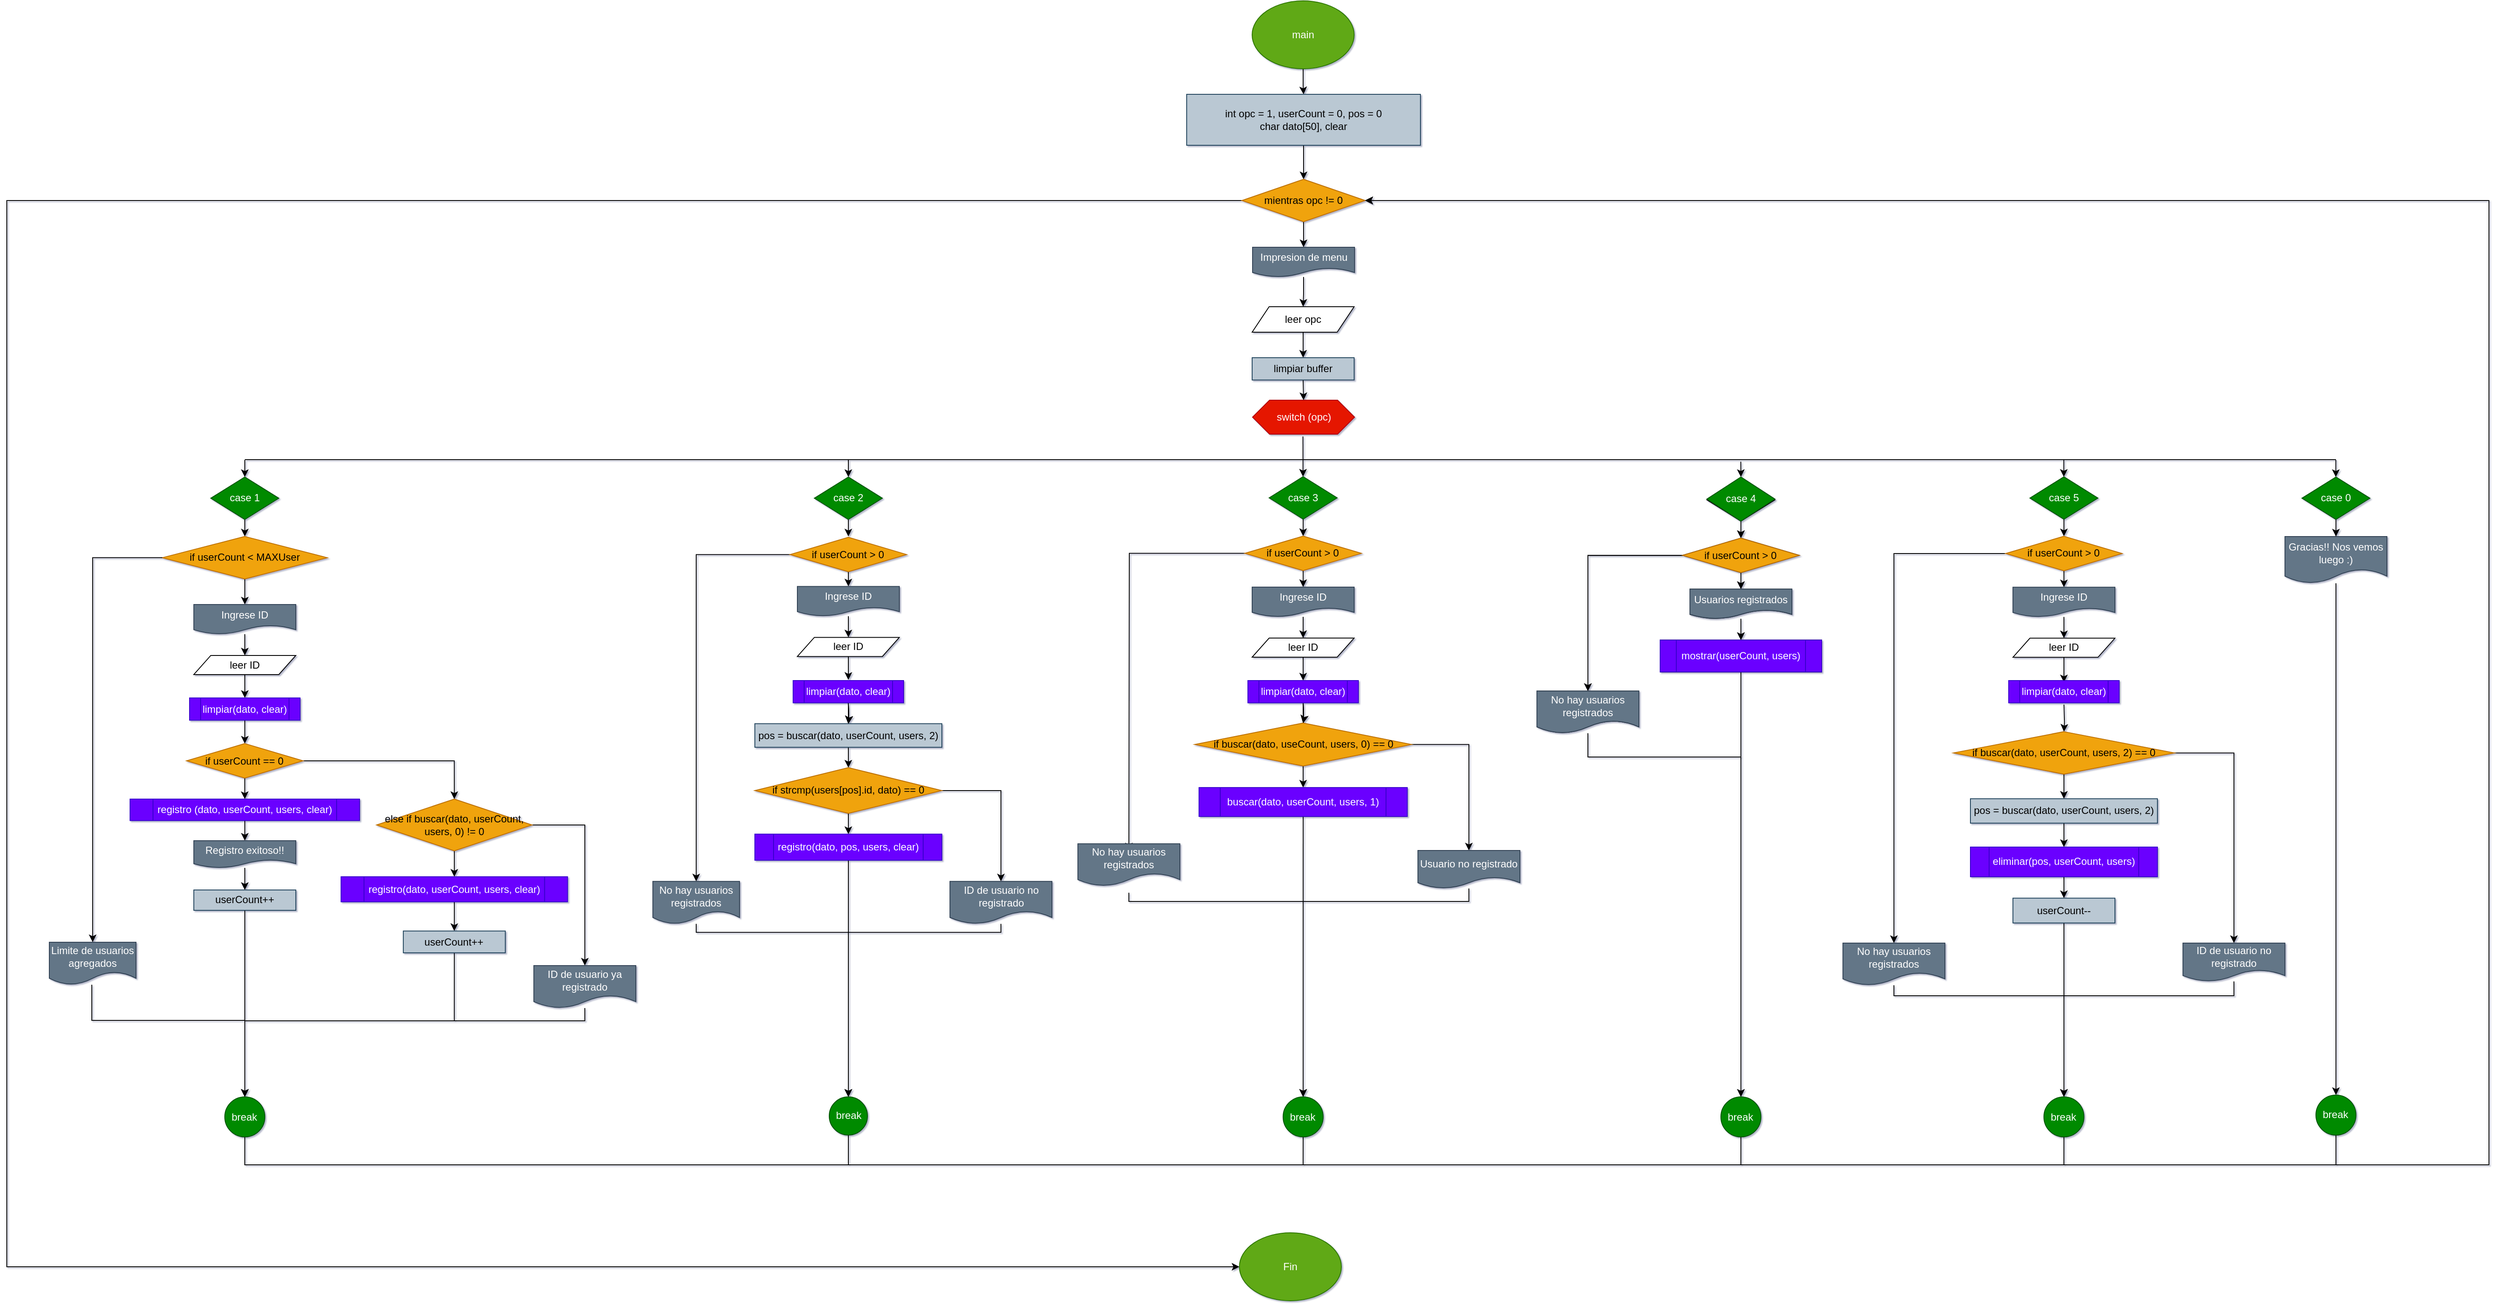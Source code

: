 <mxfile version="24.7.8" pages="6">
  <diagram name="main" id="xVI3YpWGyj0P_rc_zAgm">
    <mxGraphModel dx="5785" dy="2175" grid="1" gridSize="10" guides="1" tooltips="1" connect="1" arrows="1" fold="1" page="1" pageScale="1" pageWidth="1100" pageHeight="850" background="none" math="0" shadow="1">
      <root>
        <mxCell id="0" />
        <mxCell id="1" parent="0" />
        <mxCell id="RTpVG28EA5E7koR21O4M-2" value="" style="edgeStyle=orthogonalEdgeStyle;rounded=0;orthogonalLoop=1;jettySize=auto;html=1;" parent="1" source="E3jHBzQT6of8C-LKY8fv-1" target="RTpVG28EA5E7koR21O4M-1" edge="1">
          <mxGeometry relative="1" as="geometry" />
        </mxCell>
        <mxCell id="E3jHBzQT6of8C-LKY8fv-1" value="main" style="ellipse;whiteSpace=wrap;html=1;fillColor=#60a917;fontColor=#ffffff;strokeColor=#2D7600;" parent="1" vertex="1">
          <mxGeometry x="-595" y="110" width="120" height="80" as="geometry" />
        </mxCell>
        <mxCell id="RTpVG28EA5E7koR21O4M-4" value="" style="edgeStyle=orthogonalEdgeStyle;rounded=0;orthogonalLoop=1;jettySize=auto;html=1;" parent="1" source="RTpVG28EA5E7koR21O4M-1" target="RTpVG28EA5E7koR21O4M-3" edge="1">
          <mxGeometry relative="1" as="geometry" />
        </mxCell>
        <mxCell id="RTpVG28EA5E7koR21O4M-1" value="int opc = 1, userCount = 0, pos = 0&lt;br&gt;char dato[50], clear" style="whiteSpace=wrap;html=1;fillColor=#bac8d3;strokeColor=#23445d;" parent="1" vertex="1">
          <mxGeometry x="-672" y="220" width="275" height="60" as="geometry" />
        </mxCell>
        <mxCell id="RTpVG28EA5E7koR21O4M-6" value="" style="edgeStyle=orthogonalEdgeStyle;rounded=0;orthogonalLoop=1;jettySize=auto;html=1;" parent="1" source="RTpVG28EA5E7koR21O4M-3" target="RTpVG28EA5E7koR21O4M-5" edge="1">
          <mxGeometry relative="1" as="geometry" />
        </mxCell>
        <mxCell id="r7ReaVyLTX4IAkCjm4hb-3" style="edgeStyle=orthogonalEdgeStyle;rounded=0;orthogonalLoop=1;jettySize=auto;html=1;entryX=0;entryY=0.5;entryDx=0;entryDy=0;" edge="1" parent="1" source="RTpVG28EA5E7koR21O4M-3" target="r7ReaVyLTX4IAkCjm4hb-2">
          <mxGeometry relative="1" as="geometry">
            <Array as="points">
              <mxPoint x="-2060" y="345" />
              <mxPoint x="-2060" y="1600" />
            </Array>
          </mxGeometry>
        </mxCell>
        <mxCell id="RTpVG28EA5E7koR21O4M-3" value="mientras opc != 0" style="rhombus;whiteSpace=wrap;html=1;fillColor=#f0a30a;fontColor=#000000;strokeColor=#BD7000;" parent="1" vertex="1">
          <mxGeometry x="-607" y="320" width="145" height="50" as="geometry" />
        </mxCell>
        <mxCell id="RTpVG28EA5E7koR21O4M-8" value="" style="edgeStyle=orthogonalEdgeStyle;rounded=0;orthogonalLoop=1;jettySize=auto;html=1;" parent="1" source="RTpVG28EA5E7koR21O4M-5" target="RTpVG28EA5E7koR21O4M-7" edge="1">
          <mxGeometry relative="1" as="geometry" />
        </mxCell>
        <mxCell id="RTpVG28EA5E7koR21O4M-5" value="Impresion de menu" style="shape=document;whiteSpace=wrap;html=1;boundedLbl=1;fillColor=#647687;strokeColor=#314354;fontColor=#ffffff;" parent="1" vertex="1">
          <mxGeometry x="-594.5" y="400" width="120" height="35" as="geometry" />
        </mxCell>
        <mxCell id="9za7p57ih6S9-wj32dBa-4" style="edgeStyle=orthogonalEdgeStyle;rounded=0;orthogonalLoop=1;jettySize=auto;html=1;exitX=0.5;exitY=1;exitDx=0;exitDy=0;entryX=0.5;entryY=0;entryDx=0;entryDy=0;" parent="1" source="RTpVG28EA5E7koR21O4M-7" target="9za7p57ih6S9-wj32dBa-2" edge="1">
          <mxGeometry relative="1" as="geometry" />
        </mxCell>
        <mxCell id="RTpVG28EA5E7koR21O4M-7" value="leer opc" style="shape=parallelogram;perimeter=parallelogramPerimeter;whiteSpace=wrap;html=1;fixedSize=1;" parent="1" vertex="1">
          <mxGeometry x="-595" y="470" width="120" height="30" as="geometry" />
        </mxCell>
        <mxCell id="RTpVG28EA5E7koR21O4M-9" value="switch (opc)" style="shape=hexagon;perimeter=hexagonPerimeter2;whiteSpace=wrap;html=1;fixedSize=1;fillColor=#e51400;fontColor=#ffffff;strokeColor=#B20000;" parent="1" vertex="1">
          <mxGeometry x="-594.5" y="580" width="120" height="40" as="geometry" />
        </mxCell>
        <mxCell id="l0HCyaXQuJX-_BihAL81-37" style="edgeStyle=orthogonalEdgeStyle;rounded=0;orthogonalLoop=1;jettySize=auto;html=1;exitX=0.5;exitY=1;exitDx=0;exitDy=0;entryX=0.5;entryY=0;entryDx=0;entryDy=0;" parent="1" source="RTpVG28EA5E7koR21O4M-11" target="l0HCyaXQuJX-_BihAL81-35" edge="1">
          <mxGeometry relative="1" as="geometry" />
        </mxCell>
        <mxCell id="RTpVG28EA5E7koR21O4M-11" value="case 3" style="rhombus;whiteSpace=wrap;html=1;fillColor=#008a00;fontColor=#ffffff;strokeColor=#005700;" parent="1" vertex="1">
          <mxGeometry x="-574.98" y="670.0" width="80" height="50" as="geometry" />
        </mxCell>
        <mxCell id="l0HCyaXQuJX-_BihAL81-6" value="" style="edgeStyle=orthogonalEdgeStyle;rounded=0;orthogonalLoop=1;jettySize=auto;html=1;" parent="1" source="RTpVG28EA5E7koR21O4M-17" target="l0HCyaXQuJX-_BihAL81-5" edge="1">
          <mxGeometry relative="1" as="geometry" />
        </mxCell>
        <mxCell id="RTpVG28EA5E7koR21O4M-17" value="case 2" style="rhombus;whiteSpace=wrap;html=1;fillColor=#008a00;fontColor=#ffffff;strokeColor=#005700;" parent="1" vertex="1">
          <mxGeometry x="-1110" y="670.43" width="80" height="50" as="geometry" />
        </mxCell>
        <mxCell id="RTpVG28EA5E7koR21O4M-40" value="" style="edgeStyle=orthogonalEdgeStyle;rounded=0;orthogonalLoop=1;jettySize=auto;html=1;" parent="1" source="RTpVG28EA5E7koR21O4M-19" edge="1">
          <mxGeometry relative="1" as="geometry">
            <mxPoint x="-1779.991" y="740.436" as="targetPoint" />
          </mxGeometry>
        </mxCell>
        <mxCell id="RTpVG28EA5E7koR21O4M-19" value="case 1" style="rhombus;whiteSpace=wrap;html=1;fillColor=#008a00;fontColor=#ffffff;strokeColor=#005700;" parent="1" vertex="1">
          <mxGeometry x="-1820.02" y="670.43" width="80" height="50" as="geometry" />
        </mxCell>
        <mxCell id="l0HCyaXQuJX-_BihAL81-64" style="edgeStyle=orthogonalEdgeStyle;rounded=0;orthogonalLoop=1;jettySize=auto;html=1;exitX=0.5;exitY=1;exitDx=0;exitDy=0;entryX=0.5;entryY=0;entryDx=0;entryDy=0;" parent="1" source="RTpVG28EA5E7koR21O4M-24" target="l0HCyaXQuJX-_BihAL81-62" edge="1">
          <mxGeometry relative="1" as="geometry" />
        </mxCell>
        <mxCell id="RTpVG28EA5E7koR21O4M-24" value="case 4" style="rhombus;whiteSpace=wrap;html=1;" parent="1" vertex="1">
          <mxGeometry x="-60" y="672.36" width="80" height="50" as="geometry" />
        </mxCell>
        <mxCell id="l0HCyaXQuJX-_BihAL81-79" style="edgeStyle=orthogonalEdgeStyle;rounded=0;orthogonalLoop=1;jettySize=auto;html=1;exitX=0.5;exitY=1;exitDx=0;exitDy=0;entryX=0.5;entryY=0;entryDx=0;entryDy=0;" parent="1" source="RTpVG28EA5E7koR21O4M-25" target="l0HCyaXQuJX-_BihAL81-75" edge="1">
          <mxGeometry relative="1" as="geometry" />
        </mxCell>
        <mxCell id="RTpVG28EA5E7koR21O4M-25" value="case 5" style="rhombus;whiteSpace=wrap;html=1;fillColor=#008a00;fontColor=#ffffff;strokeColor=#005700;" parent="1" vertex="1">
          <mxGeometry x="320" y="670.19" width="80" height="50" as="geometry" />
        </mxCell>
        <mxCell id="l0HCyaXQuJX-_BihAL81-101" value="" style="edgeStyle=orthogonalEdgeStyle;rounded=0;orthogonalLoop=1;jettySize=auto;html=1;" parent="1" source="RTpVG28EA5E7koR21O4M-26" target="l0HCyaXQuJX-_BihAL81-100" edge="1">
          <mxGeometry relative="1" as="geometry" />
        </mxCell>
        <mxCell id="RTpVG28EA5E7koR21O4M-26" value="case 0" style="rhombus;whiteSpace=wrap;html=1;fillColor=#008a00;fontColor=#ffffff;strokeColor=#005700;" parent="1" vertex="1">
          <mxGeometry x="640" y="670.43" width="80" height="50" as="geometry" />
        </mxCell>
        <mxCell id="RTpVG28EA5E7koR21O4M-28" value="" style="endArrow=classic;html=1;rounded=0;entryX=0.5;entryY=0;entryDx=0;entryDy=0;" parent="1" target="RTpVG28EA5E7koR21O4M-19" edge="1">
          <mxGeometry width="50" height="50" relative="1" as="geometry">
            <mxPoint x="-1780" y="650.43" as="sourcePoint" />
            <mxPoint x="-1730.52" y="580.43" as="targetPoint" />
          </mxGeometry>
        </mxCell>
        <mxCell id="RTpVG28EA5E7koR21O4M-29" value="" style="endArrow=classic;html=1;rounded=0;entryX=0.5;entryY=0;entryDx=0;entryDy=0;" parent="1" target="RTpVG28EA5E7koR21O4M-17" edge="1">
          <mxGeometry width="50" height="50" relative="1" as="geometry">
            <mxPoint x="-1070" y="650.43" as="sourcePoint" />
            <mxPoint x="-856" y="640.43" as="targetPoint" />
          </mxGeometry>
        </mxCell>
        <mxCell id="RTpVG28EA5E7koR21O4M-30" value="" style="endArrow=classic;html=1;rounded=0;entryX=0.5;entryY=0;entryDx=0;entryDy=0;exitX=0.494;exitY=1.07;exitDx=0;exitDy=0;exitPerimeter=0;" parent="1" source="RTpVG28EA5E7koR21O4M-9" edge="1">
          <mxGeometry width="50" height="50" relative="1" as="geometry">
            <mxPoint x="-535.12" y="650.0" as="sourcePoint" />
            <mxPoint x="-535.12" y="670.0" as="targetPoint" />
          </mxGeometry>
        </mxCell>
        <mxCell id="RTpVG28EA5E7koR21O4M-31" value="" style="endArrow=classic;html=1;rounded=0;" parent="1" edge="1">
          <mxGeometry width="50" height="50" relative="1" as="geometry">
            <mxPoint x="-20.14" y="652.36" as="sourcePoint" />
            <mxPoint x="-20" y="670.43" as="targetPoint" />
          </mxGeometry>
        </mxCell>
        <mxCell id="RTpVG28EA5E7koR21O4M-32" value="" style="endArrow=classic;html=1;rounded=0;entryX=0.5;entryY=0;entryDx=0;entryDy=0;" parent="1" edge="1">
          <mxGeometry width="50" height="50" relative="1" as="geometry">
            <mxPoint x="679.86" y="650.43" as="sourcePoint" />
            <mxPoint x="679.86" y="670.43" as="targetPoint" />
          </mxGeometry>
        </mxCell>
        <mxCell id="RTpVG28EA5E7koR21O4M-33" value="" style="endArrow=classic;html=1;rounded=0;entryX=0.5;entryY=0;entryDx=0;entryDy=0;" parent="1" edge="1">
          <mxGeometry width="50" height="50" relative="1" as="geometry">
            <mxPoint x="359.86" y="650.19" as="sourcePoint" />
            <mxPoint x="359.86" y="670.19" as="targetPoint" />
          </mxGeometry>
        </mxCell>
        <mxCell id="RTpVG28EA5E7koR21O4M-98" style="edgeStyle=orthogonalEdgeStyle;rounded=0;orthogonalLoop=1;jettySize=auto;html=1;exitX=0.5;exitY=1;exitDx=0;exitDy=0;entryX=0.5;entryY=0;entryDx=0;entryDy=0;" parent="1" source="RTpVG28EA5E7koR21O4M-39" target="RTpVG28EA5E7koR21O4M-47" edge="1">
          <mxGeometry relative="1" as="geometry" />
        </mxCell>
        <mxCell id="RTpVG28EA5E7koR21O4M-39" value="if userCount &amp;lt; MAXUser" style="rhombus;whiteSpace=wrap;html=1;fillColor=#f0a30a;fontColor=#000000;strokeColor=#BD7000;" parent="1" vertex="1">
          <mxGeometry x="-1877.14" y="740.44" width="194.25" height="50" as="geometry" />
        </mxCell>
        <mxCell id="EgIPgkw0lzjs8B0HULBI-32" style="edgeStyle=orthogonalEdgeStyle;rounded=0;orthogonalLoop=1;jettySize=auto;html=1;entryX=0.5;entryY=0;entryDx=0;entryDy=0;" parent="1" source="RTpVG28EA5E7koR21O4M-45" target="2" edge="1">
          <mxGeometry relative="1" as="geometry">
            <Array as="points">
              <mxPoint x="-1960" y="1310" />
              <mxPoint x="-1780" y="1310" />
            </Array>
          </mxGeometry>
        </mxCell>
        <mxCell id="RTpVG28EA5E7koR21O4M-45" value="Limite de usuarios agregados" style="shape=document;whiteSpace=wrap;html=1;boundedLbl=1;fillColor=#647687;strokeColor=#314354;fontColor=#ffffff;" parent="1" vertex="1">
          <mxGeometry x="-2010" y="1217.94" width="102" height="50" as="geometry" />
        </mxCell>
        <mxCell id="RTpVG28EA5E7koR21O4M-50" value="" style="edgeStyle=orthogonalEdgeStyle;rounded=0;orthogonalLoop=1;jettySize=auto;html=1;" parent="1" source="RTpVG28EA5E7koR21O4M-47" target="RTpVG28EA5E7koR21O4M-49" edge="1">
          <mxGeometry relative="1" as="geometry" />
        </mxCell>
        <mxCell id="RTpVG28EA5E7koR21O4M-47" value="Ingrese ID" style="shape=document;whiteSpace=wrap;html=1;boundedLbl=1;fillColor=#647687;strokeColor=#314354;fontColor=#ffffff;" parent="1" vertex="1">
          <mxGeometry x="-1840" y="820.44" width="120" height="34.99" as="geometry" />
        </mxCell>
        <mxCell id="EgIPgkw0lzjs8B0HULBI-15" value="" style="edgeStyle=orthogonalEdgeStyle;rounded=0;orthogonalLoop=1;jettySize=auto;html=1;" parent="1" source="RTpVG28EA5E7koR21O4M-49" target="EgIPgkw0lzjs8B0HULBI-14" edge="1">
          <mxGeometry relative="1" as="geometry" />
        </mxCell>
        <mxCell id="RTpVG28EA5E7koR21O4M-49" value="leer ID" style="shape=parallelogram;perimeter=parallelogramPerimeter;whiteSpace=wrap;html=1;fixedSize=1;" parent="1" vertex="1">
          <mxGeometry x="-1840" y="880.44" width="120" height="22.5" as="geometry" />
        </mxCell>
        <mxCell id="RTpVG28EA5E7koR21O4M-97" style="edgeStyle=orthogonalEdgeStyle;rounded=0;orthogonalLoop=1;jettySize=auto;html=1;entryX=0.5;entryY=0;entryDx=0;entryDy=0;" parent="1" source="RTpVG28EA5E7koR21O4M-55" target="RTpVG28EA5E7koR21O4M-76" edge="1">
          <mxGeometry relative="1" as="geometry" />
        </mxCell>
        <mxCell id="EgIPgkw0lzjs8B0HULBI-28" value="" style="edgeStyle=orthogonalEdgeStyle;rounded=0;orthogonalLoop=1;jettySize=auto;html=1;" parent="1" source="RTpVG28EA5E7koR21O4M-55" target="EgIPgkw0lzjs8B0HULBI-27" edge="1">
          <mxGeometry relative="1" as="geometry" />
        </mxCell>
        <mxCell id="RTpVG28EA5E7koR21O4M-55" value="else if buscar(dato, userCount, users, 0) != 0" style="rhombus;whiteSpace=wrap;html=1;fillColor=#f0a30a;fontColor=#000000;strokeColor=#BD7000;" parent="1" vertex="1">
          <mxGeometry x="-1624.99" y="1049.5" width="182.87" height="60.93" as="geometry" />
        </mxCell>
        <mxCell id="EgIPgkw0lzjs8B0HULBI-35" style="edgeStyle=orthogonalEdgeStyle;rounded=0;orthogonalLoop=1;jettySize=auto;html=1;entryX=0.5;entryY=0;entryDx=0;entryDy=0;" parent="1" source="RTpVG28EA5E7koR21O4M-76" target="2" edge="1">
          <mxGeometry relative="1" as="geometry">
            <Array as="points">
              <mxPoint x="-1380" y="1310.43" />
              <mxPoint x="-1780" y="1310.43" />
            </Array>
          </mxGeometry>
        </mxCell>
        <mxCell id="RTpVG28EA5E7koR21O4M-76" value="ID de usuario ya registrado" style="shape=document;whiteSpace=wrap;html=1;boundedLbl=1;fillColor=#647687;strokeColor=#314354;fontColor=#ffffff;" parent="1" vertex="1">
          <mxGeometry x="-1440" y="1245.44" width="120" height="50" as="geometry" />
        </mxCell>
        <mxCell id="l0HCyaXQuJX-_BihAL81-120" style="edgeStyle=orthogonalEdgeStyle;rounded=0;orthogonalLoop=1;jettySize=auto;html=1;entryX=1;entryY=0.5;entryDx=0;entryDy=0;" parent="1" source="2" target="RTpVG28EA5E7koR21O4M-3" edge="1">
          <mxGeometry relative="1" as="geometry">
            <Array as="points">
              <mxPoint x="-1780" y="1480" />
              <mxPoint x="860" y="1480" />
              <mxPoint x="860" y="345" />
            </Array>
          </mxGeometry>
        </mxCell>
        <mxCell id="2" value="break" style="ellipse;whiteSpace=wrap;html=1;fillColor=#008a00;fontColor=#ffffff;strokeColor=#005700;" parent="1" vertex="1">
          <mxGeometry x="-1803.57" y="1400.0" width="47.14" height="47.14" as="geometry" />
        </mxCell>
        <mxCell id="EgIPgkw0lzjs8B0HULBI-17" value="" style="edgeStyle=orthogonalEdgeStyle;rounded=0;orthogonalLoop=1;jettySize=auto;html=1;" parent="1" source="EgIPgkw0lzjs8B0HULBI-14" target="EgIPgkw0lzjs8B0HULBI-16" edge="1">
          <mxGeometry relative="1" as="geometry" />
        </mxCell>
        <mxCell id="EgIPgkw0lzjs8B0HULBI-14" value="limpiar(dato, clear)" style="shape=process;whiteSpace=wrap;html=1;backgroundOutline=1;fillColor=#6a00ff;strokeColor=#3700CC;fontColor=#ffffff;" parent="1" vertex="1">
          <mxGeometry x="-1845" y="930.44" width="130" height="26.25" as="geometry" />
        </mxCell>
        <mxCell id="EgIPgkw0lzjs8B0HULBI-19" value="" style="edgeStyle=orthogonalEdgeStyle;rounded=0;orthogonalLoop=1;jettySize=auto;html=1;" parent="1" source="EgIPgkw0lzjs8B0HULBI-16" target="EgIPgkw0lzjs8B0HULBI-18" edge="1">
          <mxGeometry relative="1" as="geometry" />
        </mxCell>
        <mxCell id="EgIPgkw0lzjs8B0HULBI-25" style="edgeStyle=orthogonalEdgeStyle;rounded=0;orthogonalLoop=1;jettySize=auto;html=1;entryX=0.5;entryY=0;entryDx=0;entryDy=0;" parent="1" source="EgIPgkw0lzjs8B0HULBI-16" target="RTpVG28EA5E7koR21O4M-55" edge="1">
          <mxGeometry relative="1" as="geometry" />
        </mxCell>
        <mxCell id="EgIPgkw0lzjs8B0HULBI-16" value="if userCount == 0" style="rhombus;whiteSpace=wrap;html=1;fillColor=#f0a30a;fontColor=#000000;strokeColor=#BD7000;" parent="1" vertex="1">
          <mxGeometry x="-1848.57" y="984.19" width="137.14" height="40.62" as="geometry" />
        </mxCell>
        <mxCell id="EgIPgkw0lzjs8B0HULBI-22" value="" style="edgeStyle=orthogonalEdgeStyle;rounded=0;orthogonalLoop=1;jettySize=auto;html=1;" parent="1" source="EgIPgkw0lzjs8B0HULBI-18" target="EgIPgkw0lzjs8B0HULBI-21" edge="1">
          <mxGeometry relative="1" as="geometry" />
        </mxCell>
        <mxCell id="EgIPgkw0lzjs8B0HULBI-18" value="registro (dato, userCount, users, clear)" style="shape=process;whiteSpace=wrap;html=1;backgroundOutline=1;fillColor=#6a00ff;strokeColor=#3700CC;fontColor=#ffffff;" parent="1" vertex="1">
          <mxGeometry x="-1915.02" y="1049.5" width="270" height="25.32" as="geometry" />
        </mxCell>
        <mxCell id="EgIPgkw0lzjs8B0HULBI-24" value="" style="edgeStyle=orthogonalEdgeStyle;rounded=0;orthogonalLoop=1;jettySize=auto;html=1;" parent="1" source="EgIPgkw0lzjs8B0HULBI-21" target="EgIPgkw0lzjs8B0HULBI-23" edge="1">
          <mxGeometry relative="1" as="geometry" />
        </mxCell>
        <mxCell id="EgIPgkw0lzjs8B0HULBI-21" value="Registro exitoso!!" style="shape=document;whiteSpace=wrap;html=1;boundedLbl=1;fillColor=#647687;strokeColor=#314354;fontColor=#ffffff;" parent="1" vertex="1">
          <mxGeometry x="-1840" y="1098.44" width="120" height="32.02" as="geometry" />
        </mxCell>
        <mxCell id="EgIPgkw0lzjs8B0HULBI-33" style="edgeStyle=orthogonalEdgeStyle;rounded=0;orthogonalLoop=1;jettySize=auto;html=1;entryX=0.5;entryY=0;entryDx=0;entryDy=0;" parent="1" source="EgIPgkw0lzjs8B0HULBI-23" target="2" edge="1">
          <mxGeometry relative="1" as="geometry" />
        </mxCell>
        <mxCell id="EgIPgkw0lzjs8B0HULBI-23" value="userCount++" style="whiteSpace=wrap;html=1;fillColor=#bac8d3;strokeColor=#23445d;" parent="1" vertex="1">
          <mxGeometry x="-1840" y="1156.49" width="120" height="23.97" as="geometry" />
        </mxCell>
        <mxCell id="EgIPgkw0lzjs8B0HULBI-30" value="" style="edgeStyle=orthogonalEdgeStyle;rounded=0;orthogonalLoop=1;jettySize=auto;html=1;" parent="1" source="EgIPgkw0lzjs8B0HULBI-27" target="EgIPgkw0lzjs8B0HULBI-29" edge="1">
          <mxGeometry relative="1" as="geometry" />
        </mxCell>
        <mxCell id="EgIPgkw0lzjs8B0HULBI-27" value="registro(dato, userCount, users, clear)" style="shape=process;whiteSpace=wrap;html=1;backgroundOutline=1;fillColor=#6a00ff;strokeColor=#3700CC;fontColor=#ffffff;" parent="1" vertex="1">
          <mxGeometry x="-1666.78" y="1140.91" width="266.45" height="29.54" as="geometry" />
        </mxCell>
        <mxCell id="l0HCyaXQuJX-_BihAL81-2" style="edgeStyle=orthogonalEdgeStyle;rounded=0;orthogonalLoop=1;jettySize=auto;html=1;exitX=0.5;exitY=1;exitDx=0;exitDy=0;entryX=0.5;entryY=0;entryDx=0;entryDy=0;" parent="1" source="EgIPgkw0lzjs8B0HULBI-29" target="2" edge="1">
          <mxGeometry relative="1" as="geometry">
            <Array as="points">
              <mxPoint x="-1534" y="1310.43" />
              <mxPoint x="-1780" y="1310.43" />
            </Array>
          </mxGeometry>
        </mxCell>
        <mxCell id="EgIPgkw0lzjs8B0HULBI-29" value="userCount++" style="whiteSpace=wrap;html=1;fillColor=#bac8d3;strokeColor=#23445d;" parent="1" vertex="1">
          <mxGeometry x="-1593.56" y="1204.8" width="120" height="25.66" as="geometry" />
        </mxCell>
        <mxCell id="EgIPgkw0lzjs8B0HULBI-31" style="edgeStyle=orthogonalEdgeStyle;rounded=0;orthogonalLoop=1;jettySize=auto;html=1;entryX=0.5;entryY=0;entryDx=0;entryDy=0;" parent="1" source="RTpVG28EA5E7koR21O4M-39" target="RTpVG28EA5E7koR21O4M-45" edge="1">
          <mxGeometry relative="1" as="geometry" />
        </mxCell>
        <mxCell id="l0HCyaXQuJX-_BihAL81-17" style="edgeStyle=orthogonalEdgeStyle;rounded=0;orthogonalLoop=1;jettySize=auto;html=1;entryX=0.5;entryY=0;entryDx=0;entryDy=0;" parent="1" source="l0HCyaXQuJX-_BihAL81-5" target="l0HCyaXQuJX-_BihAL81-16" edge="1">
          <mxGeometry relative="1" as="geometry" />
        </mxCell>
        <mxCell id="l0HCyaXQuJX-_BihAL81-38" style="edgeStyle=orthogonalEdgeStyle;rounded=0;orthogonalLoop=1;jettySize=auto;html=1;exitX=0.5;exitY=1;exitDx=0;exitDy=0;entryX=0.5;entryY=0;entryDx=0;entryDy=0;" parent="1" source="l0HCyaXQuJX-_BihAL81-5" target="l0HCyaXQuJX-_BihAL81-8" edge="1">
          <mxGeometry relative="1" as="geometry" />
        </mxCell>
        <mxCell id="l0HCyaXQuJX-_BihAL81-5" value="if userCount &amp;gt; 0" style="rhombus;whiteSpace=wrap;html=1;fillColor=#f0a30a;fontColor=#000000;strokeColor=#BD7000;" parent="1" vertex="1">
          <mxGeometry x="-1138.57" y="741.38" width="137.14" height="40.62" as="geometry" />
        </mxCell>
        <mxCell id="l0HCyaXQuJX-_BihAL81-7" value="" style="edgeStyle=orthogonalEdgeStyle;rounded=0;orthogonalLoop=1;jettySize=auto;html=1;" parent="1" source="l0HCyaXQuJX-_BihAL81-8" target="l0HCyaXQuJX-_BihAL81-10" edge="1">
          <mxGeometry relative="1" as="geometry" />
        </mxCell>
        <mxCell id="l0HCyaXQuJX-_BihAL81-8" value="Ingrese ID" style="shape=document;whiteSpace=wrap;html=1;boundedLbl=1;fillColor=#647687;strokeColor=#314354;fontColor=#ffffff;" parent="1" vertex="1">
          <mxGeometry x="-1130" y="799.2" width="120" height="34.99" as="geometry" />
        </mxCell>
        <mxCell id="l0HCyaXQuJX-_BihAL81-9" value="" style="edgeStyle=orthogonalEdgeStyle;rounded=0;orthogonalLoop=1;jettySize=auto;html=1;" parent="1" source="l0HCyaXQuJX-_BihAL81-10" edge="1">
          <mxGeometry relative="1" as="geometry">
            <mxPoint x="-1070.053" y="909.2" as="targetPoint" />
          </mxGeometry>
        </mxCell>
        <mxCell id="l0HCyaXQuJX-_BihAL81-10" value="leer ID" style="shape=parallelogram;perimeter=parallelogramPerimeter;whiteSpace=wrap;html=1;fixedSize=1;" parent="1" vertex="1">
          <mxGeometry x="-1130" y="859.2" width="120" height="22.5" as="geometry" />
        </mxCell>
        <mxCell id="l0HCyaXQuJX-_BihAL81-19" value="" style="edgeStyle=orthogonalEdgeStyle;rounded=0;orthogonalLoop=1;jettySize=auto;html=1;" parent="1" target="l0HCyaXQuJX-_BihAL81-18" edge="1">
          <mxGeometry relative="1" as="geometry">
            <mxPoint x="-1070.053" y="935.45" as="sourcePoint" />
          </mxGeometry>
        </mxCell>
        <mxCell id="E3hftOPy1C1xBaYak10j-17" value="" style="edgeStyle=orthogonalEdgeStyle;rounded=0;orthogonalLoop=1;jettySize=auto;html=1;" edge="1" parent="1" target="l0HCyaXQuJX-_BihAL81-18">
          <mxGeometry relative="1" as="geometry">
            <mxPoint x="-1070.053" y="935.45" as="sourcePoint" />
          </mxGeometry>
        </mxCell>
        <mxCell id="E3hftOPy1C1xBaYak10j-18" value="" style="edgeStyle=orthogonalEdgeStyle;rounded=0;orthogonalLoop=1;jettySize=auto;html=1;" edge="1" parent="1" target="l0HCyaXQuJX-_BihAL81-18">
          <mxGeometry relative="1" as="geometry">
            <mxPoint x="-1070.053" y="935.45" as="sourcePoint" />
          </mxGeometry>
        </mxCell>
        <mxCell id="E3hftOPy1C1xBaYak10j-19" value="" style="edgeStyle=orthogonalEdgeStyle;rounded=0;orthogonalLoop=1;jettySize=auto;html=1;" edge="1" parent="1" target="l0HCyaXQuJX-_BihAL81-18">
          <mxGeometry relative="1" as="geometry">
            <mxPoint x="-1070.053" y="935.45" as="sourcePoint" />
          </mxGeometry>
        </mxCell>
        <mxCell id="E3hftOPy1C1xBaYak10j-20" value="" style="edgeStyle=orthogonalEdgeStyle;rounded=0;orthogonalLoop=1;jettySize=auto;html=1;" edge="1" parent="1" target="l0HCyaXQuJX-_BihAL81-18">
          <mxGeometry relative="1" as="geometry">
            <mxPoint x="-1070.053" y="935.45" as="sourcePoint" />
          </mxGeometry>
        </mxCell>
        <mxCell id="E3hftOPy1C1xBaYak10j-23" value="" style="edgeStyle=orthogonalEdgeStyle;rounded=0;orthogonalLoop=1;jettySize=auto;html=1;" edge="1" parent="1" target="l0HCyaXQuJX-_BihAL81-18">
          <mxGeometry relative="1" as="geometry">
            <mxPoint x="-1070.053" y="935.45" as="sourcePoint" />
          </mxGeometry>
        </mxCell>
        <mxCell id="E3hftOPy1C1xBaYak10j-24" value="" style="edgeStyle=orthogonalEdgeStyle;rounded=0;orthogonalLoop=1;jettySize=auto;html=1;" edge="1" parent="1" target="l0HCyaXQuJX-_BihAL81-18">
          <mxGeometry relative="1" as="geometry">
            <mxPoint x="-1070.053" y="935.45" as="sourcePoint" />
          </mxGeometry>
        </mxCell>
        <mxCell id="l0HCyaXQuJX-_BihAL81-29" style="edgeStyle=orthogonalEdgeStyle;rounded=0;orthogonalLoop=1;jettySize=auto;html=1;entryX=0.5;entryY=0;entryDx=0;entryDy=0;" parent="1" source="l0HCyaXQuJX-_BihAL81-16" target="l0HCyaXQuJX-_BihAL81-26" edge="1">
          <mxGeometry relative="1" as="geometry">
            <mxPoint x="-1249" y="1226.38" as="targetPoint" />
            <Array as="points">
              <mxPoint x="-1249" y="1206.38" />
              <mxPoint x="-1070" y="1206.38" />
            </Array>
          </mxGeometry>
        </mxCell>
        <mxCell id="l0HCyaXQuJX-_BihAL81-16" value="No hay usuarios registrados" style="shape=document;whiteSpace=wrap;html=1;boundedLbl=1;fillColor=#647687;strokeColor=#314354;fontColor=#ffffff;" parent="1" vertex="1">
          <mxGeometry x="-1300" y="1146.4" width="102" height="50" as="geometry" />
        </mxCell>
        <mxCell id="l0HCyaXQuJX-_BihAL81-21" value="" style="edgeStyle=orthogonalEdgeStyle;rounded=0;orthogonalLoop=1;jettySize=auto;html=1;" parent="1" source="l0HCyaXQuJX-_BihAL81-18" target="l0HCyaXQuJX-_BihAL81-20" edge="1">
          <mxGeometry relative="1" as="geometry" />
        </mxCell>
        <mxCell id="l0HCyaXQuJX-_BihAL81-18" value="pos = buscar(dato, userCount, users, 2)" style="whiteSpace=wrap;html=1;fillColor=#bac8d3;strokeColor=#23445d;" parent="1" vertex="1">
          <mxGeometry x="-1180" y="960.77" width="220" height="27.8" as="geometry" />
        </mxCell>
        <mxCell id="l0HCyaXQuJX-_BihAL81-23" value="" style="edgeStyle=orthogonalEdgeStyle;rounded=0;orthogonalLoop=1;jettySize=auto;html=1;" parent="1" source="l0HCyaXQuJX-_BihAL81-20" target="l0HCyaXQuJX-_BihAL81-22" edge="1">
          <mxGeometry relative="1" as="geometry" />
        </mxCell>
        <mxCell id="l0HCyaXQuJX-_BihAL81-25" value="" style="edgeStyle=orthogonalEdgeStyle;rounded=0;orthogonalLoop=1;jettySize=auto;html=1;" parent="1" source="l0HCyaXQuJX-_BihAL81-20" target="l0HCyaXQuJX-_BihAL81-24" edge="1">
          <mxGeometry relative="1" as="geometry" />
        </mxCell>
        <mxCell id="l0HCyaXQuJX-_BihAL81-20" value="if strcmp(users[pos].id, dato) == 0" style="rhombus;whiteSpace=wrap;html=1;fillColor=#f0a30a;fontColor=#000000;strokeColor=#BD7000;" parent="1" vertex="1">
          <mxGeometry x="-1180" y="1012.5" width="220" height="53.91" as="geometry" />
        </mxCell>
        <mxCell id="l0HCyaXQuJX-_BihAL81-27" value="" style="edgeStyle=orthogonalEdgeStyle;rounded=0;orthogonalLoop=1;jettySize=auto;html=1;" parent="1" source="l0HCyaXQuJX-_BihAL81-22" target="l0HCyaXQuJX-_BihAL81-26" edge="1">
          <mxGeometry relative="1" as="geometry" />
        </mxCell>
        <mxCell id="l0HCyaXQuJX-_BihAL81-22" value="registro(dato, pos, users, clear)" style="shape=process;whiteSpace=wrap;html=1;backgroundOutline=1;fillColor=#6a00ff;strokeColor=#3700CC;fontColor=#ffffff;" parent="1" vertex="1">
          <mxGeometry x="-1180" y="1090.75" width="220" height="30.79" as="geometry" />
        </mxCell>
        <mxCell id="l0HCyaXQuJX-_BihAL81-31" style="edgeStyle=orthogonalEdgeStyle;rounded=0;orthogonalLoop=1;jettySize=auto;html=1;entryX=0.5;entryY=0;entryDx=0;entryDy=0;" parent="1" source="l0HCyaXQuJX-_BihAL81-24" target="l0HCyaXQuJX-_BihAL81-26" edge="1">
          <mxGeometry relative="1" as="geometry">
            <Array as="points">
              <mxPoint x="-890" y="1206.38" />
              <mxPoint x="-1070" y="1206.38" />
            </Array>
          </mxGeometry>
        </mxCell>
        <mxCell id="l0HCyaXQuJX-_BihAL81-24" value="ID de usuario no registrado" style="shape=document;whiteSpace=wrap;html=1;boundedLbl=1;fillColor=#647687;strokeColor=#314354;fontColor=#ffffff;" parent="1" vertex="1">
          <mxGeometry x="-950.5" y="1146.4" width="120" height="49.98" as="geometry" />
        </mxCell>
        <mxCell id="l0HCyaXQuJX-_BihAL81-121" style="edgeStyle=orthogonalEdgeStyle;rounded=0;orthogonalLoop=1;jettySize=auto;html=1;entryX=1;entryY=0.5;entryDx=0;entryDy=0;" parent="1" source="l0HCyaXQuJX-_BihAL81-26" target="RTpVG28EA5E7koR21O4M-3" edge="1">
          <mxGeometry relative="1" as="geometry">
            <Array as="points">
              <mxPoint x="-1070" y="1480" />
              <mxPoint x="860" y="1480" />
              <mxPoint x="860" y="345" />
            </Array>
          </mxGeometry>
        </mxCell>
        <mxCell id="l0HCyaXQuJX-_BihAL81-26" value="break" style="ellipse;whiteSpace=wrap;html=1;fillColor=#008a00;fontColor=#ffffff;strokeColor=#005700;" parent="1" vertex="1">
          <mxGeometry x="-1092.49" y="1400.0" width="44.99" height="44.99" as="geometry" />
        </mxCell>
        <mxCell id="l0HCyaXQuJX-_BihAL81-44" style="edgeStyle=orthogonalEdgeStyle;rounded=0;orthogonalLoop=1;jettySize=auto;html=1;exitX=0.5;exitY=1;exitDx=0;exitDy=0;entryX=0.5;entryY=0;entryDx=0;entryDy=0;" parent="1" source="l0HCyaXQuJX-_BihAL81-35" target="l0HCyaXQuJX-_BihAL81-40" edge="1">
          <mxGeometry relative="1" as="geometry" />
        </mxCell>
        <mxCell id="l0HCyaXQuJX-_BihAL81-52" value="" style="edgeStyle=orthogonalEdgeStyle;rounded=0;orthogonalLoop=1;jettySize=auto;html=1;" parent="1" source="l0HCyaXQuJX-_BihAL81-35" edge="1">
          <mxGeometry relative="1" as="geometry">
            <mxPoint x="-740.0" y="1110.0" as="targetPoint" />
          </mxGeometry>
        </mxCell>
        <mxCell id="l0HCyaXQuJX-_BihAL81-35" value="if userCount &amp;gt; 0" style="rhombus;whiteSpace=wrap;html=1;fillColor=#f0a30a;fontColor=#000000;strokeColor=#BD7000;" parent="1" vertex="1">
          <mxGeometry x="-603.55" y="740.0" width="137.14" height="40.62" as="geometry" />
        </mxCell>
        <mxCell id="l0HCyaXQuJX-_BihAL81-39" value="" style="edgeStyle=orthogonalEdgeStyle;rounded=0;orthogonalLoop=1;jettySize=auto;html=1;" parent="1" source="l0HCyaXQuJX-_BihAL81-40" target="l0HCyaXQuJX-_BihAL81-42" edge="1">
          <mxGeometry relative="1" as="geometry" />
        </mxCell>
        <mxCell id="l0HCyaXQuJX-_BihAL81-40" value="Ingrese ID" style="shape=document;whiteSpace=wrap;html=1;boundedLbl=1;fillColor=#647687;strokeColor=#314354;fontColor=#ffffff;" parent="1" vertex="1">
          <mxGeometry x="-594.98" y="800.0" width="120" height="34.99" as="geometry" />
        </mxCell>
        <mxCell id="l0HCyaXQuJX-_BihAL81-41" value="" style="edgeStyle=orthogonalEdgeStyle;rounded=0;orthogonalLoop=1;jettySize=auto;html=1;" parent="1" source="l0HCyaXQuJX-_BihAL81-42" edge="1">
          <mxGeometry relative="1" as="geometry">
            <mxPoint x="-535.0" y="910" as="targetPoint" />
          </mxGeometry>
        </mxCell>
        <mxCell id="l0HCyaXQuJX-_BihAL81-42" value="leer ID" style="shape=parallelogram;perimeter=parallelogramPerimeter;whiteSpace=wrap;html=1;fixedSize=1;" parent="1" vertex="1">
          <mxGeometry x="-594.98" y="860.0" width="120" height="22.5" as="geometry" />
        </mxCell>
        <mxCell id="l0HCyaXQuJX-_BihAL81-46" value="" style="edgeStyle=orthogonalEdgeStyle;rounded=0;orthogonalLoop=1;jettySize=auto;html=1;" parent="1" target="l0HCyaXQuJX-_BihAL81-45" edge="1">
          <mxGeometry relative="1" as="geometry">
            <mxPoint x="-535.0" y="936.25" as="sourcePoint" />
          </mxGeometry>
        </mxCell>
        <mxCell id="E3hftOPy1C1xBaYak10j-9" value="" style="edgeStyle=orthogonalEdgeStyle;rounded=0;orthogonalLoop=1;jettySize=auto;html=1;" edge="1" parent="1" target="l0HCyaXQuJX-_BihAL81-45">
          <mxGeometry relative="1" as="geometry">
            <mxPoint x="-535.0" y="936.25" as="sourcePoint" />
          </mxGeometry>
        </mxCell>
        <mxCell id="E3hftOPy1C1xBaYak10j-10" value="" style="edgeStyle=orthogonalEdgeStyle;rounded=0;orthogonalLoop=1;jettySize=auto;html=1;" edge="1" parent="1" target="l0HCyaXQuJX-_BihAL81-45">
          <mxGeometry relative="1" as="geometry">
            <mxPoint x="-535.0" y="936.25" as="sourcePoint" />
          </mxGeometry>
        </mxCell>
        <mxCell id="E3hftOPy1C1xBaYak10j-11" value="" style="edgeStyle=orthogonalEdgeStyle;rounded=0;orthogonalLoop=1;jettySize=auto;html=1;" edge="1" parent="1" target="l0HCyaXQuJX-_BihAL81-45">
          <mxGeometry relative="1" as="geometry">
            <mxPoint x="-535.0" y="936.25" as="sourcePoint" />
          </mxGeometry>
        </mxCell>
        <mxCell id="E3hftOPy1C1xBaYak10j-12" value="" style="edgeStyle=orthogonalEdgeStyle;rounded=0;orthogonalLoop=1;jettySize=auto;html=1;" edge="1" parent="1" target="l0HCyaXQuJX-_BihAL81-45">
          <mxGeometry relative="1" as="geometry">
            <mxPoint x="-535.0" y="936.25" as="sourcePoint" />
          </mxGeometry>
        </mxCell>
        <mxCell id="E3hftOPy1C1xBaYak10j-16" value="" style="edgeStyle=orthogonalEdgeStyle;rounded=0;orthogonalLoop=1;jettySize=auto;html=1;" edge="1" parent="1" target="l0HCyaXQuJX-_BihAL81-45">
          <mxGeometry relative="1" as="geometry">
            <mxPoint x="-535.0" y="936.25" as="sourcePoint" />
          </mxGeometry>
        </mxCell>
        <mxCell id="l0HCyaXQuJX-_BihAL81-48" value="" style="edgeStyle=orthogonalEdgeStyle;rounded=0;orthogonalLoop=1;jettySize=auto;html=1;" parent="1" source="l0HCyaXQuJX-_BihAL81-45" target="l0HCyaXQuJX-_BihAL81-47" edge="1">
          <mxGeometry relative="1" as="geometry" />
        </mxCell>
        <mxCell id="l0HCyaXQuJX-_BihAL81-54" value="" style="edgeStyle=orthogonalEdgeStyle;rounded=0;orthogonalLoop=1;jettySize=auto;html=1;" parent="1" source="l0HCyaXQuJX-_BihAL81-45" target="l0HCyaXQuJX-_BihAL81-53" edge="1">
          <mxGeometry relative="1" as="geometry" />
        </mxCell>
        <mxCell id="l0HCyaXQuJX-_BihAL81-45" value="if buscar(dato, useCount, users, 0) == 0" style="rhombus;whiteSpace=wrap;html=1;fillColor=#f0a30a;fontColor=#000000;strokeColor=#BD7000;" parent="1" vertex="1">
          <mxGeometry x="-662.48" y="960.0" width="255" height="50.62" as="geometry" />
        </mxCell>
        <mxCell id="l0HCyaXQuJX-_BihAL81-56" style="edgeStyle=orthogonalEdgeStyle;rounded=0;orthogonalLoop=1;jettySize=auto;html=1;exitX=0.5;exitY=1;exitDx=0;exitDy=0;entryX=0.5;entryY=0;entryDx=0;entryDy=0;" parent="1" source="l0HCyaXQuJX-_BihAL81-47" target="l0HCyaXQuJX-_BihAL81-55" edge="1">
          <mxGeometry relative="1" as="geometry" />
        </mxCell>
        <mxCell id="l0HCyaXQuJX-_BihAL81-47" value="buscar(dato, userCount, users, 1)" style="shape=process;whiteSpace=wrap;html=1;backgroundOutline=1;fillColor=#6a00ff;strokeColor=#3700CC;fontColor=#ffffff;" parent="1" vertex="1">
          <mxGeometry x="-657.48" y="1035.93" width="245" height="34.07" as="geometry" />
        </mxCell>
        <mxCell id="l0HCyaXQuJX-_BihAL81-57" style="edgeStyle=orthogonalEdgeStyle;rounded=0;orthogonalLoop=1;jettySize=auto;html=1;entryX=0.5;entryY=0;entryDx=0;entryDy=0;" parent="1" target="l0HCyaXQuJX-_BihAL81-55" edge="1">
          <mxGeometry relative="1" as="geometry">
            <mxPoint x="-740.0" y="1159.69" as="sourcePoint" />
            <Array as="points">
              <mxPoint x="-739.98" y="1170.0" />
              <mxPoint x="-534.98" y="1170.0" />
            </Array>
          </mxGeometry>
        </mxCell>
        <mxCell id="l0HCyaXQuJX-_BihAL81-51" value="No hay usuarios registrados" style="shape=document;whiteSpace=wrap;html=1;boundedLbl=1;fillColor=#647687;strokeColor=#314354;fontColor=#ffffff;" parent="1" vertex="1">
          <mxGeometry x="-800" y="1102.1" width="120" height="49.69" as="geometry" />
        </mxCell>
        <mxCell id="l0HCyaXQuJX-_BihAL81-58" style="edgeStyle=orthogonalEdgeStyle;rounded=0;orthogonalLoop=1;jettySize=auto;html=1;entryX=0.5;entryY=0;entryDx=0;entryDy=0;" parent="1" source="l0HCyaXQuJX-_BihAL81-53" target="l0HCyaXQuJX-_BihAL81-55" edge="1">
          <mxGeometry relative="1" as="geometry">
            <Array as="points">
              <mxPoint x="-339.98" y="1170.0" />
              <mxPoint x="-534.98" y="1170.0" />
            </Array>
          </mxGeometry>
        </mxCell>
        <mxCell id="l0HCyaXQuJX-_BihAL81-53" value="Usuario no registrado" style="shape=document;whiteSpace=wrap;html=1;boundedLbl=1;fillColor=#647687;strokeColor=#314354;fontColor=#ffffff;" parent="1" vertex="1">
          <mxGeometry x="-399.98" y="1110.0" width="120" height="44.69" as="geometry" />
        </mxCell>
        <mxCell id="l0HCyaXQuJX-_BihAL81-122" style="edgeStyle=orthogonalEdgeStyle;rounded=0;orthogonalLoop=1;jettySize=auto;html=1;entryX=1;entryY=0.5;entryDx=0;entryDy=0;" parent="1" source="l0HCyaXQuJX-_BihAL81-55" target="RTpVG28EA5E7koR21O4M-3" edge="1">
          <mxGeometry relative="1" as="geometry">
            <Array as="points">
              <mxPoint x="-535" y="1480" />
              <mxPoint x="860" y="1480" />
              <mxPoint x="860" y="345" />
            </Array>
          </mxGeometry>
        </mxCell>
        <mxCell id="l0HCyaXQuJX-_BihAL81-55" value="break" style="ellipse;whiteSpace=wrap;html=1;fillColor=#008a00;fontColor=#ffffff;strokeColor=#005700;" parent="1" vertex="1">
          <mxGeometry x="-558.57" y="1400.0" width="47.14" height="47.14" as="geometry" />
        </mxCell>
        <mxCell id="l0HCyaXQuJX-_BihAL81-61" style="edgeStyle=orthogonalEdgeStyle;rounded=0;orthogonalLoop=1;jettySize=auto;html=1;exitX=0.5;exitY=1;exitDx=0;exitDy=0;entryX=0.5;entryY=0;entryDx=0;entryDy=0;" parent="1" source="l0HCyaXQuJX-_BihAL81-62" target="l0HCyaXQuJX-_BihAL81-63" edge="1">
          <mxGeometry relative="1" as="geometry" />
        </mxCell>
        <mxCell id="l0HCyaXQuJX-_BihAL81-70" value="" style="edgeStyle=orthogonalEdgeStyle;rounded=0;orthogonalLoop=1;jettySize=auto;html=1;" parent="1" source="l0HCyaXQuJX-_BihAL81-62" target="l0HCyaXQuJX-_BihAL81-69" edge="1">
          <mxGeometry relative="1" as="geometry" />
        </mxCell>
        <mxCell id="l0HCyaXQuJX-_BihAL81-62" value="if userCount &amp;gt; 0" style="rhombus;whiteSpace=wrap;html=1;" parent="1" vertex="1">
          <mxGeometry x="-88.57" y="742.36" width="137.14" height="40.62" as="geometry" />
        </mxCell>
        <mxCell id="l0HCyaXQuJX-_BihAL81-66" value="" style="edgeStyle=orthogonalEdgeStyle;rounded=0;orthogonalLoop=1;jettySize=auto;html=1;" parent="1" source="l0HCyaXQuJX-_BihAL81-63" target="l0HCyaXQuJX-_BihAL81-65" edge="1">
          <mxGeometry relative="1" as="geometry" />
        </mxCell>
        <mxCell id="l0HCyaXQuJX-_BihAL81-63" value="Usuarios registrados" style="shape=document;whiteSpace=wrap;html=1;boundedLbl=1;" parent="1" vertex="1">
          <mxGeometry x="-80" y="802.36" width="120" height="34.99" as="geometry" />
        </mxCell>
        <mxCell id="l0HCyaXQuJX-_BihAL81-65" value="mostrar(userCount, users)" style="shape=process;whiteSpace=wrap;html=1;backgroundOutline=1;" parent="1" vertex="1">
          <mxGeometry x="-115" y="862.36" width="190" height="37.51" as="geometry" />
        </mxCell>
        <mxCell id="l0HCyaXQuJX-_BihAL81-69" value="No hay usuarios registrados" style="shape=document;whiteSpace=wrap;html=1;boundedLbl=1;" parent="1" vertex="1">
          <mxGeometry x="-260" y="922.36" width="120" height="49.69" as="geometry" />
        </mxCell>
        <mxCell id="l0HCyaXQuJX-_BihAL81-74" style="edgeStyle=orthogonalEdgeStyle;rounded=0;orthogonalLoop=1;jettySize=auto;html=1;exitX=0.5;exitY=1;exitDx=0;exitDy=0;entryX=0.5;entryY=0;entryDx=0;entryDy=0;" parent="1" source="l0HCyaXQuJX-_BihAL81-75" target="l0HCyaXQuJX-_BihAL81-77" edge="1">
          <mxGeometry relative="1" as="geometry" />
        </mxCell>
        <mxCell id="l0HCyaXQuJX-_BihAL81-95" style="edgeStyle=orthogonalEdgeStyle;rounded=0;orthogonalLoop=1;jettySize=auto;html=1;exitX=0;exitY=0.5;exitDx=0;exitDy=0;entryX=0.5;entryY=0;entryDx=0;entryDy=0;" parent="1" source="l0HCyaXQuJX-_BihAL81-75" target="l0HCyaXQuJX-_BihAL81-94" edge="1">
          <mxGeometry relative="1" as="geometry" />
        </mxCell>
        <mxCell id="l0HCyaXQuJX-_BihAL81-75" value="if userCount &amp;gt; 0" style="rhombus;whiteSpace=wrap;html=1;fillColor=#f0a30a;fontColor=#000000;strokeColor=#BD7000;" parent="1" vertex="1">
          <mxGeometry x="291.43" y="740.18" width="137.14" height="40.62" as="geometry" />
        </mxCell>
        <mxCell id="l0HCyaXQuJX-_BihAL81-76" value="" style="edgeStyle=orthogonalEdgeStyle;rounded=0;orthogonalLoop=1;jettySize=auto;html=1;" parent="1" source="l0HCyaXQuJX-_BihAL81-77" target="l0HCyaXQuJX-_BihAL81-78" edge="1">
          <mxGeometry relative="1" as="geometry" />
        </mxCell>
        <mxCell id="l0HCyaXQuJX-_BihAL81-77" value="Ingrese ID" style="shape=document;whiteSpace=wrap;html=1;boundedLbl=1;fillColor=#647687;strokeColor=#314354;fontColor=#ffffff;" parent="1" vertex="1">
          <mxGeometry x="300" y="800.18" width="120" height="34.99" as="geometry" />
        </mxCell>
        <mxCell id="l0HCyaXQuJX-_BihAL81-81" style="edgeStyle=orthogonalEdgeStyle;rounded=0;orthogonalLoop=1;jettySize=auto;html=1;exitX=0.5;exitY=1;exitDx=0;exitDy=0;entryX=0.5;entryY=0;entryDx=0;entryDy=0;" parent="1" source="l0HCyaXQuJX-_BihAL81-78" edge="1">
          <mxGeometry relative="1" as="geometry">
            <mxPoint x="360" y="912.08" as="targetPoint" />
          </mxGeometry>
        </mxCell>
        <mxCell id="l0HCyaXQuJX-_BihAL81-78" value="leer ID" style="shape=parallelogram;perimeter=parallelogramPerimeter;whiteSpace=wrap;html=1;fixedSize=1;" parent="1" vertex="1">
          <mxGeometry x="300" y="860.18" width="120" height="22.5" as="geometry" />
        </mxCell>
        <mxCell id="l0HCyaXQuJX-_BihAL81-83" value="" style="edgeStyle=orthogonalEdgeStyle;rounded=0;orthogonalLoop=1;jettySize=auto;html=1;" parent="1" target="l0HCyaXQuJX-_BihAL81-82" edge="1">
          <mxGeometry relative="1" as="geometry">
            <mxPoint x="360.059" y="938.33" as="sourcePoint" />
          </mxGeometry>
        </mxCell>
        <mxCell id="l0HCyaXQuJX-_BihAL81-85" value="" style="edgeStyle=orthogonalEdgeStyle;rounded=0;orthogonalLoop=1;jettySize=auto;html=1;" parent="1" source="l0HCyaXQuJX-_BihAL81-82" target="l0HCyaXQuJX-_BihAL81-84" edge="1">
          <mxGeometry relative="1" as="geometry" />
        </mxCell>
        <mxCell id="l0HCyaXQuJX-_BihAL81-91" value="" style="edgeStyle=orthogonalEdgeStyle;rounded=0;orthogonalLoop=1;jettySize=auto;html=1;" parent="1" source="l0HCyaXQuJX-_BihAL81-82" target="l0HCyaXQuJX-_BihAL81-90" edge="1">
          <mxGeometry relative="1" as="geometry" />
        </mxCell>
        <mxCell id="l0HCyaXQuJX-_BihAL81-82" value="if buscar(dato, userCount, users, 2) == 0" style="rhombus;whiteSpace=wrap;html=1;fillColor=#f0a30a;fontColor=#000000;strokeColor=#BD7000;" parent="1" vertex="1">
          <mxGeometry x="230" y="970.19" width="260" height="50" as="geometry" />
        </mxCell>
        <mxCell id="l0HCyaXQuJX-_BihAL81-87" value="" style="edgeStyle=orthogonalEdgeStyle;rounded=0;orthogonalLoop=1;jettySize=auto;html=1;" parent="1" source="l0HCyaXQuJX-_BihAL81-84" target="l0HCyaXQuJX-_BihAL81-86" edge="1">
          <mxGeometry relative="1" as="geometry" />
        </mxCell>
        <mxCell id="l0HCyaXQuJX-_BihAL81-84" value="pos = buscar(dato, userCount, users, 2)" style="whiteSpace=wrap;html=1;fillColor=#bac8d3;strokeColor=#23445d;" parent="1" vertex="1">
          <mxGeometry x="250" y="1049.12" width="220" height="28.73" as="geometry" />
        </mxCell>
        <mxCell id="l0HCyaXQuJX-_BihAL81-89" value="" style="edgeStyle=orthogonalEdgeStyle;rounded=0;orthogonalLoop=1;jettySize=auto;html=1;" parent="1" source="l0HCyaXQuJX-_BihAL81-86" target="l0HCyaXQuJX-_BihAL81-88" edge="1">
          <mxGeometry relative="1" as="geometry" />
        </mxCell>
        <mxCell id="l0HCyaXQuJX-_BihAL81-86" value="eliminar(pos, userCount, users)" style="shape=process;whiteSpace=wrap;html=1;backgroundOutline=1;fillColor=#6a00ff;strokeColor=#3700CC;fontColor=#ffffff;" parent="1" vertex="1">
          <mxGeometry x="250" y="1105.98" width="220" height="34.98" as="geometry" />
        </mxCell>
        <mxCell id="l0HCyaXQuJX-_BihAL81-97" style="edgeStyle=orthogonalEdgeStyle;rounded=0;orthogonalLoop=1;jettySize=auto;html=1;exitX=0.5;exitY=1;exitDx=0;exitDy=0;entryX=0.5;entryY=0;entryDx=0;entryDy=0;" parent="1" source="l0HCyaXQuJX-_BihAL81-88" target="l0HCyaXQuJX-_BihAL81-96" edge="1">
          <mxGeometry relative="1" as="geometry" />
        </mxCell>
        <mxCell id="l0HCyaXQuJX-_BihAL81-88" value="userCount--" style="whiteSpace=wrap;html=1;fillColor=#bac8d3;strokeColor=#23445d;" parent="1" vertex="1">
          <mxGeometry x="300" y="1166.13" width="120" height="29.22" as="geometry" />
        </mxCell>
        <mxCell id="l0HCyaXQuJX-_BihAL81-99" style="edgeStyle=orthogonalEdgeStyle;rounded=0;orthogonalLoop=1;jettySize=auto;html=1;entryX=0.5;entryY=0;entryDx=0;entryDy=0;" parent="1" source="l0HCyaXQuJX-_BihAL81-90" target="l0HCyaXQuJX-_BihAL81-96" edge="1">
          <mxGeometry relative="1" as="geometry">
            <Array as="points">
              <mxPoint x="560" y="1280.96" />
              <mxPoint x="360" y="1280.96" />
            </Array>
          </mxGeometry>
        </mxCell>
        <mxCell id="l0HCyaXQuJX-_BihAL81-90" value="ID de usuario no registrado" style="shape=document;whiteSpace=wrap;html=1;boundedLbl=1;fillColor=#647687;strokeColor=#314354;fontColor=#ffffff;" parent="1" vertex="1">
          <mxGeometry x="500" y="1218.97" width="120" height="45.13" as="geometry" />
        </mxCell>
        <mxCell id="l0HCyaXQuJX-_BihAL81-98" style="edgeStyle=orthogonalEdgeStyle;rounded=0;orthogonalLoop=1;jettySize=auto;html=1;entryX=0.5;entryY=0;entryDx=0;entryDy=0;" parent="1" source="l0HCyaXQuJX-_BihAL81-94" target="l0HCyaXQuJX-_BihAL81-96" edge="1">
          <mxGeometry relative="1" as="geometry">
            <Array as="points">
              <mxPoint x="160" y="1280.96" />
              <mxPoint x="360" y="1280.96" />
            </Array>
          </mxGeometry>
        </mxCell>
        <mxCell id="l0HCyaXQuJX-_BihAL81-94" value="No hay usuarios registrados" style="shape=document;whiteSpace=wrap;html=1;boundedLbl=1;fillColor=#647687;strokeColor=#314354;fontColor=#ffffff;" parent="1" vertex="1">
          <mxGeometry x="100" y="1218.97" width="120" height="49.69" as="geometry" />
        </mxCell>
        <mxCell id="l0HCyaXQuJX-_BihAL81-126" style="edgeStyle=orthogonalEdgeStyle;rounded=0;orthogonalLoop=1;jettySize=auto;html=1;entryX=1;entryY=0.5;entryDx=0;entryDy=0;" parent="1" source="l0HCyaXQuJX-_BihAL81-96" target="RTpVG28EA5E7koR21O4M-3" edge="1">
          <mxGeometry relative="1" as="geometry">
            <Array as="points">
              <mxPoint x="360" y="1480" />
              <mxPoint x="860" y="1480" />
              <mxPoint x="860" y="345" />
            </Array>
          </mxGeometry>
        </mxCell>
        <mxCell id="l0HCyaXQuJX-_BihAL81-96" value="break" style="ellipse;whiteSpace=wrap;html=1;fillColor=#008a00;fontColor=#ffffff;strokeColor=#005700;" parent="1" vertex="1">
          <mxGeometry x="336.43" y="1400.0" width="47.14" height="47.14" as="geometry" />
        </mxCell>
        <mxCell id="l0HCyaXQuJX-_BihAL81-116" style="edgeStyle=orthogonalEdgeStyle;rounded=0;orthogonalLoop=1;jettySize=auto;html=1;entryX=0.5;entryY=0;entryDx=0;entryDy=0;" parent="1" source="l0HCyaXQuJX-_BihAL81-100" target="l0HCyaXQuJX-_BihAL81-115" edge="1">
          <mxGeometry relative="1" as="geometry" />
        </mxCell>
        <mxCell id="l0HCyaXQuJX-_BihAL81-100" value="Gracias!! Nos vemos luego :)" style="shape=document;whiteSpace=wrap;html=1;boundedLbl=1;fillColor=#647687;strokeColor=#314354;fontColor=#ffffff;" parent="1" vertex="1">
          <mxGeometry x="620" y="740.44" width="120" height="55.01" as="geometry" />
        </mxCell>
        <mxCell id="l0HCyaXQuJX-_BihAL81-102" style="edgeStyle=orthogonalEdgeStyle;rounded=0;orthogonalLoop=1;jettySize=auto;html=1;exitX=0.5;exitY=1;exitDx=0;exitDy=0;entryX=0.5;entryY=0;entryDx=0;entryDy=0;" parent="1" source="l0HCyaXQuJX-_BihAL81-103" target="l0HCyaXQuJX-_BihAL81-107" edge="1">
          <mxGeometry relative="1" as="geometry" />
        </mxCell>
        <mxCell id="l0HCyaXQuJX-_BihAL81-103" value="case 4" style="rhombus;whiteSpace=wrap;html=1;fillColor=#008a00;fontColor=#ffffff;strokeColor=#005700;" parent="1" vertex="1">
          <mxGeometry x="-60" y="670.43" width="80" height="51.93" as="geometry" />
        </mxCell>
        <mxCell id="l0HCyaXQuJX-_BihAL81-105" style="edgeStyle=orthogonalEdgeStyle;rounded=0;orthogonalLoop=1;jettySize=auto;html=1;exitX=0.5;exitY=1;exitDx=0;exitDy=0;entryX=0.5;entryY=0;entryDx=0;entryDy=0;" parent="1" source="l0HCyaXQuJX-_BihAL81-107" target="l0HCyaXQuJX-_BihAL81-109" edge="1">
          <mxGeometry relative="1" as="geometry" />
        </mxCell>
        <mxCell id="l0HCyaXQuJX-_BihAL81-106" value="" style="edgeStyle=orthogonalEdgeStyle;rounded=0;orthogonalLoop=1;jettySize=auto;html=1;" parent="1" source="l0HCyaXQuJX-_BihAL81-107" target="l0HCyaXQuJX-_BihAL81-113" edge="1">
          <mxGeometry relative="1" as="geometry" />
        </mxCell>
        <mxCell id="l0HCyaXQuJX-_BihAL81-107" value="if userCount &amp;gt; 0" style="rhombus;whiteSpace=wrap;html=1;fillColor=#f0a30a;fontColor=#000000;strokeColor=#BD7000;" parent="1" vertex="1">
          <mxGeometry x="-88.57" y="742.36" width="137.14" height="40.62" as="geometry" />
        </mxCell>
        <mxCell id="l0HCyaXQuJX-_BihAL81-108" value="" style="edgeStyle=orthogonalEdgeStyle;rounded=0;orthogonalLoop=1;jettySize=auto;html=1;" parent="1" source="l0HCyaXQuJX-_BihAL81-109" target="l0HCyaXQuJX-_BihAL81-111" edge="1">
          <mxGeometry relative="1" as="geometry" />
        </mxCell>
        <mxCell id="l0HCyaXQuJX-_BihAL81-109" value="Usuarios registrados" style="shape=document;whiteSpace=wrap;html=1;boundedLbl=1;fillColor=#647687;strokeColor=#314354;fontColor=#ffffff;" parent="1" vertex="1">
          <mxGeometry x="-80" y="802.36" width="120" height="34.99" as="geometry" />
        </mxCell>
        <mxCell id="l0HCyaXQuJX-_BihAL81-128" style="edgeStyle=orthogonalEdgeStyle;rounded=0;orthogonalLoop=1;jettySize=auto;html=1;entryX=0.5;entryY=0;entryDx=0;entryDy=0;" parent="1" source="l0HCyaXQuJX-_BihAL81-111" target="l0HCyaXQuJX-_BihAL81-114" edge="1">
          <mxGeometry relative="1" as="geometry" />
        </mxCell>
        <mxCell id="l0HCyaXQuJX-_BihAL81-111" value="mostrar(userCount, users)" style="shape=process;whiteSpace=wrap;html=1;backgroundOutline=1;fillColor=#6a00ff;strokeColor=#3700CC;fontColor=#ffffff;" parent="1" vertex="1">
          <mxGeometry x="-115" y="862.36" width="190" height="37.51" as="geometry" />
        </mxCell>
        <mxCell id="l0HCyaXQuJX-_BihAL81-127" style="edgeStyle=orthogonalEdgeStyle;rounded=0;orthogonalLoop=1;jettySize=auto;html=1;entryX=0.5;entryY=0;entryDx=0;entryDy=0;" parent="1" source="l0HCyaXQuJX-_BihAL81-113" target="l0HCyaXQuJX-_BihAL81-114" edge="1">
          <mxGeometry relative="1" as="geometry">
            <Array as="points">
              <mxPoint x="-200" y="1000" />
              <mxPoint x="-20" y="1000" />
            </Array>
          </mxGeometry>
        </mxCell>
        <mxCell id="l0HCyaXQuJX-_BihAL81-113" value="No hay usuarios registrados" style="shape=document;whiteSpace=wrap;html=1;boundedLbl=1;fillColor=#647687;strokeColor=#314354;fontColor=#ffffff;" parent="1" vertex="1">
          <mxGeometry x="-260" y="922.36" width="120" height="49.69" as="geometry" />
        </mxCell>
        <mxCell id="l0HCyaXQuJX-_BihAL81-125" style="edgeStyle=orthogonalEdgeStyle;rounded=0;orthogonalLoop=1;jettySize=auto;html=1;entryX=1;entryY=0.5;entryDx=0;entryDy=0;" parent="1" source="l0HCyaXQuJX-_BihAL81-114" target="RTpVG28EA5E7koR21O4M-3" edge="1">
          <mxGeometry relative="1" as="geometry">
            <Array as="points">
              <mxPoint x="-20" y="1480" />
              <mxPoint x="860" y="1480" />
              <mxPoint x="860" y="345" />
            </Array>
          </mxGeometry>
        </mxCell>
        <mxCell id="l0HCyaXQuJX-_BihAL81-114" value="break" style="ellipse;whiteSpace=wrap;html=1;fillColor=#008a00;fontColor=#ffffff;strokeColor=#005700;" parent="1" vertex="1">
          <mxGeometry x="-43.57" y="1400.0" width="47.14" height="47.14" as="geometry" />
        </mxCell>
        <mxCell id="l0HCyaXQuJX-_BihAL81-118" style="edgeStyle=orthogonalEdgeStyle;rounded=0;orthogonalLoop=1;jettySize=auto;html=1;exitX=0.5;exitY=1;exitDx=0;exitDy=0;entryX=1;entryY=0.5;entryDx=0;entryDy=0;" parent="1" source="l0HCyaXQuJX-_BihAL81-115" target="RTpVG28EA5E7koR21O4M-3" edge="1">
          <mxGeometry relative="1" as="geometry">
            <Array as="points">
              <mxPoint x="680" y="1480" />
              <mxPoint x="860" y="1480" />
              <mxPoint x="860" y="345" />
            </Array>
          </mxGeometry>
        </mxCell>
        <mxCell id="l0HCyaXQuJX-_BihAL81-115" value="break" style="ellipse;whiteSpace=wrap;html=1;fillColor=#008a00;fontColor=#ffffff;strokeColor=#005700;" parent="1" vertex="1">
          <mxGeometry x="656.43" y="1397.85" width="47.14" height="47.14" as="geometry" />
        </mxCell>
        <mxCell id="l0HCyaXQuJX-_BihAL81-117" value="" style="endArrow=none;html=1;rounded=0;" parent="1" edge="1">
          <mxGeometry width="50" height="50" relative="1" as="geometry">
            <mxPoint x="-1780" y="650" as="sourcePoint" />
            <mxPoint x="680" y="650" as="targetPoint" />
          </mxGeometry>
        </mxCell>
        <mxCell id="9za7p57ih6S9-wj32dBa-6" style="edgeStyle=orthogonalEdgeStyle;rounded=0;orthogonalLoop=1;jettySize=auto;html=1;exitX=0.5;exitY=1;exitDx=0;exitDy=0;entryX=0.5;entryY=0;entryDx=0;entryDy=0;" parent="1" source="9za7p57ih6S9-wj32dBa-2" target="RTpVG28EA5E7koR21O4M-9" edge="1">
          <mxGeometry relative="1" as="geometry" />
        </mxCell>
        <mxCell id="9za7p57ih6S9-wj32dBa-2" value="limpiar buffer" style="whiteSpace=wrap;html=1;fillColor=#bac8d3;strokeColor=#23445d;" parent="1" vertex="1">
          <mxGeometry x="-595" y="530.0" width="120" height="26.25" as="geometry" />
        </mxCell>
        <mxCell id="E3hftOPy1C1xBaYak10j-27" value="limpiar(dato, clear)" style="shape=process;whiteSpace=wrap;html=1;backgroundOutline=1;fillColor=#6a00ff;strokeColor=#3700CC;fontColor=#ffffff;" vertex="1" parent="1">
          <mxGeometry x="-1135" y="910" width="130" height="26.25" as="geometry" />
        </mxCell>
        <mxCell id="E3hftOPy1C1xBaYak10j-28" value="limpiar(dato, clear)" style="shape=process;whiteSpace=wrap;html=1;backgroundOutline=1;fillColor=#6a00ff;strokeColor=#3700CC;fontColor=#ffffff;" vertex="1" parent="1">
          <mxGeometry x="-600" y="910" width="130" height="26.25" as="geometry" />
        </mxCell>
        <mxCell id="E3hftOPy1C1xBaYak10j-29" value="limpiar(dato, clear)" style="shape=process;whiteSpace=wrap;html=1;backgroundOutline=1;fillColor=#6a00ff;strokeColor=#3700CC;fontColor=#ffffff;" vertex="1" parent="1">
          <mxGeometry x="295" y="910" width="130" height="26.25" as="geometry" />
        </mxCell>
        <mxCell id="r7ReaVyLTX4IAkCjm4hb-2" value="Fin" style="ellipse;whiteSpace=wrap;html=1;fillColor=#60a917;fontColor=#ffffff;strokeColor=#2D7600;" vertex="1" parent="1">
          <mxGeometry x="-610" y="1560" width="120" height="80" as="geometry" />
        </mxCell>
      </root>
    </mxGraphModel>
  </diagram>
  <diagram id="YvQPDQ2BfdP7NY8q-Ie-" name="buscar">
    <mxGraphModel dx="1195" dy="725" grid="1" gridSize="10" guides="1" tooltips="1" connect="1" arrows="1" fold="1" page="1" pageScale="1" pageWidth="1100" pageHeight="850" math="0" shadow="1">
      <root>
        <mxCell id="0" />
        <mxCell id="1" parent="0" />
        <mxCell id="c5C5aCwWVPlo8W1JtfbV-4" value="" style="edgeStyle=orthogonalEdgeStyle;rounded=0;orthogonalLoop=1;jettySize=auto;html=1;" parent="1" source="c5C5aCwWVPlo8W1JtfbV-2" target="c5C5aCwWVPlo8W1JtfbV-3" edge="1">
          <mxGeometry relative="1" as="geometry" />
        </mxCell>
        <mxCell id="c5C5aCwWVPlo8W1JtfbV-2" value="int buscar(char ID[], int count, user users[], int nPro" style="ellipse;whiteSpace=wrap;html=1;fillColor=#60a917;fontColor=#ffffff;strokeColor=#2D7600;" parent="1" vertex="1">
          <mxGeometry x="333.75" y="205" width="305" height="80" as="geometry" />
        </mxCell>
        <mxCell id="c5C5aCwWVPlo8W1JtfbV-6" value="" style="edgeStyle=orthogonalEdgeStyle;rounded=0;orthogonalLoop=1;jettySize=auto;html=1;" parent="1" source="c5C5aCwWVPlo8W1JtfbV-3" target="c5C5aCwWVPlo8W1JtfbV-5" edge="1">
          <mxGeometry relative="1" as="geometry" />
        </mxCell>
        <mxCell id="c5C5aCwWVPlo8W1JtfbV-30" style="edgeStyle=orthogonalEdgeStyle;rounded=0;orthogonalLoop=1;jettySize=auto;html=1;exitX=0;exitY=0.5;exitDx=0;exitDy=0;entryX=0.5;entryY=0;entryDx=0;entryDy=0;" parent="1" source="c5C5aCwWVPlo8W1JtfbV-3" target="c5C5aCwWVPlo8W1JtfbV-27" edge="1">
          <mxGeometry relative="1" as="geometry" />
        </mxCell>
        <mxCell id="c5C5aCwWVPlo8W1JtfbV-3" value="for int i = 0;&amp;nbsp;&lt;span style=&quot;background-color: initial;&quot;&gt;i &amp;lt; count;&amp;nbsp;&lt;/span&gt;&lt;span style=&quot;background-color: initial;&quot;&gt;i++&lt;/span&gt;" style="shape=hexagon;perimeter=hexagonPerimeter2;whiteSpace=wrap;html=1;fixedSize=1;fillColor=#008a00;fontColor=#ffffff;strokeColor=#005700;" parent="1" vertex="1">
          <mxGeometry x="359" y="315" width="254.5" height="50" as="geometry" />
        </mxCell>
        <mxCell id="c5C5aCwWVPlo8W1JtfbV-32" style="edgeStyle=orthogonalEdgeStyle;rounded=0;orthogonalLoop=1;jettySize=auto;html=1;exitX=0.5;exitY=1;exitDx=0;exitDy=0;entryX=0.5;entryY=0;entryDx=0;entryDy=0;" parent="1" source="c5C5aCwWVPlo8W1JtfbV-5" target="c5C5aCwWVPlo8W1JtfbV-7" edge="1">
          <mxGeometry relative="1" as="geometry" />
        </mxCell>
        <mxCell id="c5C5aCwWVPlo8W1JtfbV-35" style="edgeStyle=orthogonalEdgeStyle;rounded=0;orthogonalLoop=1;jettySize=auto;html=1;entryX=1;entryY=0.5;entryDx=0;entryDy=0;" parent="1" source="c5C5aCwWVPlo8W1JtfbV-5" target="c5C5aCwWVPlo8W1JtfbV-3" edge="1">
          <mxGeometry relative="1" as="geometry">
            <Array as="points">
              <mxPoint x="800.75" y="423" />
              <mxPoint x="800.75" y="340" />
            </Array>
          </mxGeometry>
        </mxCell>
        <mxCell id="c5C5aCwWVPlo8W1JtfbV-5" value="if strcmp(users[i].id, ID) == 0" style="rhombus;whiteSpace=wrap;html=1;fillColor=#f0a30a;fontColor=#000000;strokeColor=#BD7000;" parent="1" vertex="1">
          <mxGeometry x="393.63" y="395" width="185.25" height="55" as="geometry" />
        </mxCell>
        <mxCell id="c5C5aCwWVPlo8W1JtfbV-14" value="" style="edgeStyle=orthogonalEdgeStyle;rounded=0;orthogonalLoop=1;jettySize=auto;html=1;" parent="1" source="c5C5aCwWVPlo8W1JtfbV-7" target="c5C5aCwWVPlo8W1JtfbV-13" edge="1">
          <mxGeometry relative="1" as="geometry" />
        </mxCell>
        <mxCell id="c5C5aCwWVPlo8W1JtfbV-33" style="edgeStyle=orthogonalEdgeStyle;rounded=0;orthogonalLoop=1;jettySize=auto;html=1;entryX=0.5;entryY=0;entryDx=0;entryDy=0;" parent="1" source="c5C5aCwWVPlo8W1JtfbV-7" target="c5C5aCwWVPlo8W1JtfbV-9" edge="1">
          <mxGeometry relative="1" as="geometry" />
        </mxCell>
        <mxCell id="c5C5aCwWVPlo8W1JtfbV-7" value="if nPro == 1" style="rhombus;whiteSpace=wrap;html=1;fillColor=#f0a30a;fontColor=#000000;strokeColor=#BD7000;" parent="1" vertex="1">
          <mxGeometry x="446.26" y="475" width="80" height="47.5" as="geometry" />
        </mxCell>
        <mxCell id="c5C5aCwWVPlo8W1JtfbV-18" value="" style="edgeStyle=orthogonalEdgeStyle;rounded=0;orthogonalLoop=1;jettySize=auto;html=1;" parent="1" source="c5C5aCwWVPlo8W1JtfbV-9" target="c5C5aCwWVPlo8W1JtfbV-17" edge="1">
          <mxGeometry relative="1" as="geometry" />
        </mxCell>
        <mxCell id="c5C5aCwWVPlo8W1JtfbV-34" style="edgeStyle=orthogonalEdgeStyle;rounded=0;orthogonalLoop=1;jettySize=auto;html=1;exitX=1;exitY=0.5;exitDx=0;exitDy=0;entryX=0.5;entryY=0;entryDx=0;entryDy=0;" parent="1" source="c5C5aCwWVPlo8W1JtfbV-9" target="c5C5aCwWVPlo8W1JtfbV-21" edge="1">
          <mxGeometry relative="1" as="geometry" />
        </mxCell>
        <mxCell id="c5C5aCwWVPlo8W1JtfbV-9" value="else if nPro == 2&amp;nbsp;" style="rhombus;whiteSpace=wrap;html=1;fillColor=#f0a30a;fontColor=#000000;strokeColor=#BD7000;" parent="1" vertex="1">
          <mxGeometry x="583.88" y="525" width="110" height="42.5" as="geometry" />
        </mxCell>
        <mxCell id="c5C5aCwWVPlo8W1JtfbV-16" value="" style="edgeStyle=orthogonalEdgeStyle;rounded=0;orthogonalLoop=1;jettySize=auto;html=1;" parent="1" source="c5C5aCwWVPlo8W1JtfbV-13" target="c5C5aCwWVPlo8W1JtfbV-15" edge="1">
          <mxGeometry relative="1" as="geometry" />
        </mxCell>
        <mxCell id="c5C5aCwWVPlo8W1JtfbV-13" value="ID, Nombre completo, Email, Telefono" style="shape=document;whiteSpace=wrap;html=1;boundedLbl=1;fillColor=#647687;fontColor=#ffffff;strokeColor=#314354;" parent="1" vertex="1">
          <mxGeometry x="426.26" y="545" width="120" height="48.75" as="geometry" />
        </mxCell>
        <mxCell id="ieh_Clsyl4lIoCaMM6-m-3" style="edgeStyle=orthogonalEdgeStyle;rounded=0;orthogonalLoop=1;jettySize=auto;html=1;entryX=0.5;entryY=0;entryDx=0;entryDy=0;" edge="1" parent="1" source="c5C5aCwWVPlo8W1JtfbV-15" target="ieh_Clsyl4lIoCaMM6-m-1">
          <mxGeometry relative="1" as="geometry" />
        </mxCell>
        <mxCell id="c5C5aCwWVPlo8W1JtfbV-15" value="return 0" style="whiteSpace=wrap;html=1;fillColor=#bac8d3;strokeColor=#23445d;" parent="1" vertex="1">
          <mxGeometry x="425.75" y="625" width="120" height="20" as="geometry" />
        </mxCell>
        <mxCell id="ieh_Clsyl4lIoCaMM6-m-4" style="edgeStyle=orthogonalEdgeStyle;rounded=0;orthogonalLoop=1;jettySize=auto;html=1;entryX=0.5;entryY=0;entryDx=0;entryDy=0;" edge="1" parent="1" source="c5C5aCwWVPlo8W1JtfbV-17" target="ieh_Clsyl4lIoCaMM6-m-1">
          <mxGeometry relative="1" as="geometry">
            <Array as="points">
              <mxPoint x="639" y="680" />
              <mxPoint x="486" y="680" />
            </Array>
          </mxGeometry>
        </mxCell>
        <mxCell id="c5C5aCwWVPlo8W1JtfbV-17" value="return i" style="whiteSpace=wrap;html=1;fillColor=#bac8d3;strokeColor=#23445d;" parent="1" vertex="1">
          <mxGeometry x="578.88" y="625" width="120" height="20" as="geometry" />
        </mxCell>
        <mxCell id="ieh_Clsyl4lIoCaMM6-m-5" style="edgeStyle=orthogonalEdgeStyle;rounded=0;orthogonalLoop=1;jettySize=auto;html=1;" edge="1" parent="1" source="c5C5aCwWVPlo8W1JtfbV-21" target="ieh_Clsyl4lIoCaMM6-m-1">
          <mxGeometry relative="1" as="geometry">
            <Array as="points">
              <mxPoint x="801" y="680" />
              <mxPoint x="486" y="680" />
            </Array>
          </mxGeometry>
        </mxCell>
        <mxCell id="c5C5aCwWVPlo8W1JtfbV-21" value="return 0" style="whiteSpace=wrap;html=1;fillColor=#bac8d3;strokeColor=#23445d;" parent="1" vertex="1">
          <mxGeometry x="740.75" y="625" width="120" height="20" as="geometry" />
        </mxCell>
        <mxCell id="ieh_Clsyl4lIoCaMM6-m-2" style="edgeStyle=orthogonalEdgeStyle;rounded=0;orthogonalLoop=1;jettySize=auto;html=1;entryX=0.5;entryY=0;entryDx=0;entryDy=0;" edge="1" parent="1" source="c5C5aCwWVPlo8W1JtfbV-27" target="ieh_Clsyl4lIoCaMM6-m-1">
          <mxGeometry relative="1" as="geometry">
            <Array as="points">
              <mxPoint x="300" y="680" />
            </Array>
          </mxGeometry>
        </mxCell>
        <mxCell id="c5C5aCwWVPlo8W1JtfbV-27" value="return 1" style="whiteSpace=wrap;html=1;fillColor=#bac8d3;strokeColor=#23445d;" parent="1" vertex="1">
          <mxGeometry x="239" y="525" width="120" height="20" as="geometry" />
        </mxCell>
        <mxCell id="ieh_Clsyl4lIoCaMM6-m-1" value="Fin" style="ellipse;whiteSpace=wrap;html=1;fillColor=#60a917;fontColor=#ffffff;strokeColor=#2D7600;" vertex="1" parent="1">
          <mxGeometry x="425.75" y="700" width="120" height="60" as="geometry" />
        </mxCell>
      </root>
    </mxGraphModel>
  </diagram>
  <diagram id="GLCsvDh5L0XEkXVcYpnz" name="registro">
    <mxGraphModel dx="1687" dy="1024" grid="1" gridSize="10" guides="1" tooltips="1" connect="1" arrows="1" fold="1" page="1" pageScale="1" pageWidth="850" pageHeight="1100" math="0" shadow="1">
      <root>
        <mxCell id="0" />
        <mxCell id="1" parent="0" />
        <mxCell id="0S8hA5XJshyNjygb-7-v-2" value="" style="edgeStyle=orthogonalEdgeStyle;rounded=0;orthogonalLoop=1;jettySize=auto;html=1;" parent="1" source="1ct6MosLmGo0mm-h8kmF-1" target="0S8hA5XJshyNjygb-7-v-1" edge="1">
          <mxGeometry relative="1" as="geometry" />
        </mxCell>
        <mxCell id="1ct6MosLmGo0mm-h8kmF-1" value="void registro(char dato[], int posicion, user users[], char trash)" style="ellipse;whiteSpace=wrap;html=1;fillColor=#60a917;fontColor=#ffffff;strokeColor=#2D7600;" parent="1" vertex="1">
          <mxGeometry x="255" y="125" width="340" height="40" as="geometry" />
        </mxCell>
        <mxCell id="0S8hA5XJshyNjygb-7-v-4" value="" style="edgeStyle=orthogonalEdgeStyle;rounded=0;orthogonalLoop=1;jettySize=auto;html=1;" parent="1" source="0S8hA5XJshyNjygb-7-v-1" target="0S8hA5XJshyNjygb-7-v-3" edge="1">
          <mxGeometry relative="1" as="geometry" />
        </mxCell>
        <mxCell id="0S8hA5XJshyNjygb-7-v-1" value="strcpy(users[posicion].id, dato)" style="whiteSpace=wrap;html=1;fillColor=#bac8d3;strokeColor=#23445d;" parent="1" vertex="1">
          <mxGeometry x="335" y="175" width="180" height="30" as="geometry" />
        </mxCell>
        <mxCell id="0S8hA5XJshyNjygb-7-v-6" value="" style="edgeStyle=orthogonalEdgeStyle;rounded=0;orthogonalLoop=1;jettySize=auto;html=1;" parent="1" source="0S8hA5XJshyNjygb-7-v-3" target="0S8hA5XJshyNjygb-7-v-5" edge="1">
          <mxGeometry relative="1" as="geometry" />
        </mxCell>
        <mxCell id="0S8hA5XJshyNjygb-7-v-3" value="Nombre completo:" style="shape=document;whiteSpace=wrap;html=1;boundedLbl=1;fillColor=#647687;strokeColor=#314354;fontColor=#ffffff;" parent="1" vertex="1">
          <mxGeometry x="365" y="225" width="120" height="40" as="geometry" />
        </mxCell>
        <mxCell id="LPJDwYe117uGKZeniUFC-2" style="edgeStyle=orthogonalEdgeStyle;rounded=0;orthogonalLoop=1;jettySize=auto;html=1;exitX=0.5;exitY=1;exitDx=0;exitDy=0;entryX=0.5;entryY=0;entryDx=0;entryDy=0;" parent="1" source="0S8hA5XJshyNjygb-7-v-5" target="ctxwkMQhzdncVB5Xiac2-1" edge="1">
          <mxGeometry relative="1" as="geometry">
            <mxPoint x="425" y="335" as="targetPoint" />
          </mxGeometry>
        </mxCell>
        <mxCell id="0S8hA5XJshyNjygb-7-v-5" value="leer dato" style="shape=parallelogram;perimeter=parallelogramPerimeter;whiteSpace=wrap;html=1;fixedSize=1;" parent="1" vertex="1">
          <mxGeometry x="365" y="285" width="120" height="30" as="geometry" />
        </mxCell>
        <mxCell id="LPJDwYe117uGKZeniUFC-12" value="" style="edgeStyle=orthogonalEdgeStyle;rounded=0;orthogonalLoop=1;jettySize=auto;html=1;exitX=0.5;exitY=1;exitDx=0;exitDy=0;" parent="1" source="ctxwkMQhzdncVB5Xiac2-1" target="LPJDwYe117uGKZeniUFC-11" edge="1">
          <mxGeometry relative="1" as="geometry">
            <mxPoint x="425" y="361.25" as="sourcePoint" />
          </mxGeometry>
        </mxCell>
        <mxCell id="LPJDwYe117uGKZeniUFC-14" value="" style="edgeStyle=orthogonalEdgeStyle;rounded=0;orthogonalLoop=1;jettySize=auto;html=1;" parent="1" source="LPJDwYe117uGKZeniUFC-11" target="LPJDwYe117uGKZeniUFC-13" edge="1">
          <mxGeometry relative="1" as="geometry" />
        </mxCell>
        <mxCell id="LPJDwYe117uGKZeniUFC-11" value="dato[strlen(dato) - 1] = &#39;\0&#39;" style="whiteSpace=wrap;html=1;fillColor=#bac8d3;strokeColor=#23445d;" parent="1" vertex="1">
          <mxGeometry x="350" y="385" width="150" height="31.63" as="geometry" />
        </mxCell>
        <mxCell id="LPJDwYe117uGKZeniUFC-24" style="edgeStyle=orthogonalEdgeStyle;rounded=0;orthogonalLoop=1;jettySize=auto;html=1;exitX=0.5;exitY=1;exitDx=0;exitDy=0;entryX=0.5;entryY=0;entryDx=0;entryDy=0;" parent="1" source="LPJDwYe117uGKZeniUFC-13" target="LPJDwYe117uGKZeniUFC-16" edge="1">
          <mxGeometry relative="1" as="geometry" />
        </mxCell>
        <mxCell id="LPJDwYe117uGKZeniUFC-13" value="strcpy(users[posicion].nombreC, dato)" style="whiteSpace=wrap;html=1;fillColor=#bac8d3;strokeColor=#23445d;" parent="1" vertex="1">
          <mxGeometry x="315" y="435" width="220" height="30" as="geometry" />
        </mxCell>
        <mxCell id="LPJDwYe117uGKZeniUFC-15" value="" style="edgeStyle=orthogonalEdgeStyle;rounded=0;orthogonalLoop=1;jettySize=auto;html=1;" parent="1" source="LPJDwYe117uGKZeniUFC-16" target="LPJDwYe117uGKZeniUFC-18" edge="1">
          <mxGeometry relative="1" as="geometry" />
        </mxCell>
        <mxCell id="LPJDwYe117uGKZeniUFC-16" value="Email:" style="shape=document;whiteSpace=wrap;html=1;boundedLbl=1;fillColor=#647687;strokeColor=#314354;fontColor=#ffffff;" parent="1" vertex="1">
          <mxGeometry x="365" y="485" width="120" height="40" as="geometry" />
        </mxCell>
        <mxCell id="LPJDwYe117uGKZeniUFC-17" style="edgeStyle=orthogonalEdgeStyle;rounded=0;orthogonalLoop=1;jettySize=auto;html=1;exitX=0.5;exitY=1;exitDx=0;exitDy=0;entryX=0.5;entryY=0;entryDx=0;entryDy=0;" parent="1" source="LPJDwYe117uGKZeniUFC-18" edge="1">
          <mxGeometry relative="1" as="geometry">
            <mxPoint x="425.0" y="595" as="targetPoint" />
          </mxGeometry>
        </mxCell>
        <mxCell id="LPJDwYe117uGKZeniUFC-18" value="leer dato" style="shape=parallelogram;perimeter=parallelogramPerimeter;whiteSpace=wrap;html=1;fixedSize=1;" parent="1" vertex="1">
          <mxGeometry x="365" y="545" width="120" height="30" as="geometry" />
        </mxCell>
        <mxCell id="LPJDwYe117uGKZeniUFC-19" value="" style="edgeStyle=orthogonalEdgeStyle;rounded=0;orthogonalLoop=1;jettySize=auto;html=1;" parent="1" target="LPJDwYe117uGKZeniUFC-22" edge="1">
          <mxGeometry relative="1" as="geometry">
            <mxPoint x="425.0" y="621.25" as="sourcePoint" />
          </mxGeometry>
        </mxCell>
        <mxCell id="LPJDwYe117uGKZeniUFC-21" value="" style="edgeStyle=orthogonalEdgeStyle;rounded=0;orthogonalLoop=1;jettySize=auto;html=1;" parent="1" source="LPJDwYe117uGKZeniUFC-22" target="LPJDwYe117uGKZeniUFC-23" edge="1">
          <mxGeometry relative="1" as="geometry" />
        </mxCell>
        <mxCell id="LPJDwYe117uGKZeniUFC-22" value="dato[strlen(dato) - 1] = &#39;\0&#39;" style="whiteSpace=wrap;html=1;fillColor=#bac8d3;strokeColor=#23445d;" parent="1" vertex="1">
          <mxGeometry x="350" y="645" width="150" height="31.63" as="geometry" />
        </mxCell>
        <mxCell id="zqxPoifIqrOs_LEerNHx-10" style="edgeStyle=orthogonalEdgeStyle;rounded=0;orthogonalLoop=1;jettySize=auto;html=1;exitX=0.5;exitY=1;exitDx=0;exitDy=0;entryX=0.5;entryY=0;entryDx=0;entryDy=0;" parent="1" source="LPJDwYe117uGKZeniUFC-23" target="zqxPoifIqrOs_LEerNHx-2" edge="1">
          <mxGeometry relative="1" as="geometry" />
        </mxCell>
        <mxCell id="LPJDwYe117uGKZeniUFC-23" value="strcpy(users[posicion].email, dato)" style="whiteSpace=wrap;html=1;fillColor=#bac8d3;strokeColor=#23445d;" parent="1" vertex="1">
          <mxGeometry x="315" y="695" width="220" height="30" as="geometry" />
        </mxCell>
        <mxCell id="zqxPoifIqrOs_LEerNHx-1" value="" style="edgeStyle=orthogonalEdgeStyle;rounded=0;orthogonalLoop=1;jettySize=auto;html=1;" parent="1" source="zqxPoifIqrOs_LEerNHx-2" target="zqxPoifIqrOs_LEerNHx-4" edge="1">
          <mxGeometry relative="1" as="geometry" />
        </mxCell>
        <mxCell id="zqxPoifIqrOs_LEerNHx-2" value="Telefono:" style="shape=document;whiteSpace=wrap;html=1;boundedLbl=1;fillColor=#647687;strokeColor=#314354;fontColor=#ffffff;" parent="1" vertex="1">
          <mxGeometry x="365" y="745" width="120" height="40" as="geometry" />
        </mxCell>
        <mxCell id="zqxPoifIqrOs_LEerNHx-3" style="edgeStyle=orthogonalEdgeStyle;rounded=0;orthogonalLoop=1;jettySize=auto;html=1;exitX=0.5;exitY=1;exitDx=0;exitDy=0;entryX=0.5;entryY=0;entryDx=0;entryDy=0;" parent="1" source="zqxPoifIqrOs_LEerNHx-4" edge="1">
          <mxGeometry relative="1" as="geometry">
            <mxPoint x="425" y="845" as="targetPoint" />
          </mxGeometry>
        </mxCell>
        <mxCell id="zqxPoifIqrOs_LEerNHx-4" value="leer dato" style="shape=parallelogram;perimeter=parallelogramPerimeter;whiteSpace=wrap;html=1;fixedSize=1;" parent="1" vertex="1">
          <mxGeometry x="365" y="795" width="120" height="30" as="geometry" />
        </mxCell>
        <mxCell id="zqxPoifIqrOs_LEerNHx-5" value="" style="edgeStyle=orthogonalEdgeStyle;rounded=0;orthogonalLoop=1;jettySize=auto;html=1;" parent="1" target="zqxPoifIqrOs_LEerNHx-8" edge="1">
          <mxGeometry relative="1" as="geometry">
            <mxPoint x="425" y="871.25" as="sourcePoint" />
          </mxGeometry>
        </mxCell>
        <mxCell id="zqxPoifIqrOs_LEerNHx-7" value="" style="edgeStyle=orthogonalEdgeStyle;rounded=0;orthogonalLoop=1;jettySize=auto;html=1;" parent="1" source="zqxPoifIqrOs_LEerNHx-8" target="zqxPoifIqrOs_LEerNHx-9" edge="1">
          <mxGeometry relative="1" as="geometry" />
        </mxCell>
        <mxCell id="zqxPoifIqrOs_LEerNHx-8" value="dato[strlen(dato) - 1] = &#39;\0&#39;" style="whiteSpace=wrap;html=1;fillColor=#bac8d3;strokeColor=#23445d;" parent="1" vertex="1">
          <mxGeometry x="350" y="895" width="150" height="31.63" as="geometry" />
        </mxCell>
        <mxCell id="UGyfpF5LTE0pVdn6CDQ4-2" value="" style="edgeStyle=orthogonalEdgeStyle;rounded=0;orthogonalLoop=1;jettySize=auto;html=1;" edge="1" parent="1" source="zqxPoifIqrOs_LEerNHx-9" target="UGyfpF5LTE0pVdn6CDQ4-1">
          <mxGeometry relative="1" as="geometry" />
        </mxCell>
        <mxCell id="zqxPoifIqrOs_LEerNHx-9" value="strcpy(users[posicion].telefono, dato)" style="whiteSpace=wrap;html=1;fillColor=#bac8d3;strokeColor=#23445d;" parent="1" vertex="1">
          <mxGeometry x="305" y="945" width="240" height="30" as="geometry" />
        </mxCell>
        <mxCell id="ctxwkMQhzdncVB5Xiac2-1" value="limpiar(dato, trash)" style="shape=process;whiteSpace=wrap;html=1;backgroundOutline=1;fillColor=#6a00ff;strokeColor=#3700CC;fontColor=#ffffff;" vertex="1" parent="1">
          <mxGeometry x="360" y="335" width="130" height="26.25" as="geometry" />
        </mxCell>
        <mxCell id="ctxwkMQhzdncVB5Xiac2-2" value="limpiar(dato, trash)" style="shape=process;whiteSpace=wrap;html=1;backgroundOutline=1;fillColor=#6a00ff;strokeColor=#3700CC;fontColor=#ffffff;" vertex="1" parent="1">
          <mxGeometry x="360" y="594" width="130" height="26.25" as="geometry" />
        </mxCell>
        <mxCell id="ctxwkMQhzdncVB5Xiac2-3" value="limpiar(dato, trash)" style="shape=process;whiteSpace=wrap;html=1;backgroundOutline=1;fillColor=#6a00ff;strokeColor=#3700CC;fontColor=#ffffff;" vertex="1" parent="1">
          <mxGeometry x="358" y="844" width="130" height="26.25" as="geometry" />
        </mxCell>
        <mxCell id="UGyfpF5LTE0pVdn6CDQ4-1" value="Fin" style="ellipse;whiteSpace=wrap;html=1;fillColor=#60a917;strokeColor=#2D7600;fontColor=#ffffff;" vertex="1" parent="1">
          <mxGeometry x="385" y="1000" width="80" height="50" as="geometry" />
        </mxCell>
      </root>
    </mxGraphModel>
  </diagram>
  <diagram id="r7MPeXKEKmuOVmPw8N3U" name="mostrar">
    <mxGraphModel dx="1434" dy="870" grid="1" gridSize="10" guides="1" tooltips="1" connect="1" arrows="1" fold="1" page="1" pageScale="1" pageWidth="1100" pageHeight="850" math="0" shadow="1">
      <root>
        <mxCell id="0" />
        <mxCell id="1" parent="0" />
        <mxCell id="J764EdcKenobExztoSqs-3" value="" style="edgeStyle=orthogonalEdgeStyle;rounded=0;orthogonalLoop=1;jettySize=auto;html=1;" parent="1" source="J764EdcKenobExztoSqs-1" target="J764EdcKenobExztoSqs-2" edge="1">
          <mxGeometry relative="1" as="geometry" />
        </mxCell>
        <mxCell id="J764EdcKenobExztoSqs-1" value="void mostrar(int count, user users[])" style="ellipse;whiteSpace=wrap;html=1;fillColor=#60a917;fontColor=#ffffff;strokeColor=#2D7600;" parent="1" vertex="1">
          <mxGeometry x="445" y="275" width="210" height="80" as="geometry" />
        </mxCell>
        <mxCell id="gJlXp623ik4iV08USFU9-2" value="" style="edgeStyle=orthogonalEdgeStyle;rounded=0;orthogonalLoop=1;jettySize=auto;html=1;" parent="1" source="J764EdcKenobExztoSqs-2" target="gJlXp623ik4iV08USFU9-1" edge="1">
          <mxGeometry relative="1" as="geometry" />
        </mxCell>
        <mxCell id="dlzf8q2kFKIpRRe9eQfh-2" value="" style="edgeStyle=orthogonalEdgeStyle;rounded=0;orthogonalLoop=1;jettySize=auto;html=1;" edge="1" parent="1" source="J764EdcKenobExztoSqs-2" target="dlzf8q2kFKIpRRe9eQfh-1">
          <mxGeometry relative="1" as="geometry" />
        </mxCell>
        <mxCell id="J764EdcKenobExztoSqs-2" value="for int i = 0; i &amp;lt; count; i++&amp;nbsp;" style="shape=hexagon;perimeter=hexagonPerimeter2;whiteSpace=wrap;html=1;fixedSize=1;fillColor=#008a00;fontColor=#ffffff;strokeColor=#005700;" parent="1" vertex="1">
          <mxGeometry x="470" y="395" width="160" height="40" as="geometry" />
        </mxCell>
        <mxCell id="3jU-vcUcQv1XB5JN4T8H-1" style="edgeStyle=orthogonalEdgeStyle;rounded=0;orthogonalLoop=1;jettySize=auto;html=1;entryX=0;entryY=0.5;entryDx=0;entryDy=0;" parent="1" source="gJlXp623ik4iV08USFU9-1" target="J764EdcKenobExztoSqs-2" edge="1">
          <mxGeometry relative="1" as="geometry">
            <Array as="points">
              <mxPoint x="550" y="575" />
              <mxPoint x="450" y="575" />
              <mxPoint x="450" y="415" />
            </Array>
          </mxGeometry>
        </mxCell>
        <mxCell id="gJlXp623ik4iV08USFU9-1" value="&lt;div&gt;&lt;br&gt;&lt;/div&gt;&lt;div&gt;&lt;span style=&quot;background-color: initial;&quot;&gt;Usuario, ID, Nombre completo, Email, Telefono&lt;/span&gt;&lt;br&gt;&lt;/div&gt;&lt;div&gt;&lt;br&gt;&lt;/div&gt;" style="shape=document;whiteSpace=wrap;html=1;boundedLbl=1;fillColor=#647687;strokeColor=#314354;fontColor=#ffffff;" parent="1" vertex="1">
          <mxGeometry x="490" y="475" width="120" height="70" as="geometry" />
        </mxCell>
        <mxCell id="dlzf8q2kFKIpRRe9eQfh-1" value="Fin" style="ellipse;whiteSpace=wrap;html=1;fillColor=#60a917;strokeColor=#2D7600;fontColor=#ffffff;" vertex="1" parent="1">
          <mxGeometry x="640" y="590" width="80" height="50" as="geometry" />
        </mxCell>
      </root>
    </mxGraphModel>
  </diagram>
  <diagram id="Pfp_UMpzJ_samH0v-b2v" name="eliminar">
    <mxGraphModel dx="1434" dy="870" grid="1" gridSize="10" guides="1" tooltips="1" connect="1" arrows="1" fold="1" page="1" pageScale="1" pageWidth="1100" pageHeight="850" math="0" shadow="1">
      <root>
        <mxCell id="0" />
        <mxCell id="1" parent="0" />
        <mxCell id="QohCLG97cCJsWRtZdEw9-3" value="" style="edgeStyle=orthogonalEdgeStyle;rounded=0;orthogonalLoop=1;jettySize=auto;html=1;" parent="1" source="QohCLG97cCJsWRtZdEw9-1" target="QohCLG97cCJsWRtZdEw9-2" edge="1">
          <mxGeometry relative="1" as="geometry" />
        </mxCell>
        <mxCell id="QohCLG97cCJsWRtZdEw9-1" value="void eliminar(int pos, int count, user users[])" style="ellipse;whiteSpace=wrap;html=1;fillColor=#60a917;fontColor=#ffffff;strokeColor=#2D7600;" parent="1" vertex="1">
          <mxGeometry x="420" y="150" width="260" height="80" as="geometry" />
        </mxCell>
        <mxCell id="sVbAnJbMssLH-Mm3kayL-2" value="" style="edgeStyle=orthogonalEdgeStyle;rounded=0;orthogonalLoop=1;jettySize=auto;html=1;" parent="1" source="QohCLG97cCJsWRtZdEw9-2" target="sVbAnJbMssLH-Mm3kayL-1" edge="1">
          <mxGeometry relative="1" as="geometry" />
        </mxCell>
        <mxCell id="2K6ErX91Gj-9PY1H2A6a-3" style="edgeStyle=orthogonalEdgeStyle;rounded=0;orthogonalLoop=1;jettySize=auto;html=1;entryX=0.5;entryY=0;entryDx=0;entryDy=0;" edge="1" parent="1" source="QohCLG97cCJsWRtZdEw9-2" target="2K6ErX91Gj-9PY1H2A6a-1">
          <mxGeometry relative="1" as="geometry" />
        </mxCell>
        <mxCell id="QohCLG97cCJsWRtZdEw9-2" value="for int i = 0; i &amp;lt; count; i++" style="shape=hexagon;perimeter=hexagonPerimeter2;whiteSpace=wrap;html=1;fixedSize=1;fillColor=#008a00;strokeColor=#005700;fontColor=#ffffff;" parent="1" vertex="1">
          <mxGeometry x="450" y="270" width="200" height="50" as="geometry" />
        </mxCell>
        <mxCell id="sVbAnJbMssLH-Mm3kayL-7" style="edgeStyle=orthogonalEdgeStyle;rounded=0;orthogonalLoop=1;jettySize=auto;html=1;exitX=0.5;exitY=1;exitDx=0;exitDy=0;entryX=0.5;entryY=0;entryDx=0;entryDy=0;" parent="1" source="sVbAnJbMssLH-Mm3kayL-1" target="sVbAnJbMssLH-Mm3kayL-3" edge="1">
          <mxGeometry relative="1" as="geometry" />
        </mxCell>
        <mxCell id="sVbAnJbMssLH-Mm3kayL-1" value="strcpy(users[i].id, users[i + 1].id)" style="whiteSpace=wrap;html=1;fillColor=#bac8d3;strokeColor=#23445d;" parent="1" vertex="1">
          <mxGeometry x="420" y="360" width="260" height="30" as="geometry" />
        </mxCell>
        <mxCell id="sVbAnJbMssLH-Mm3kayL-8" style="edgeStyle=orthogonalEdgeStyle;rounded=0;orthogonalLoop=1;jettySize=auto;html=1;exitX=0.5;exitY=1;exitDx=0;exitDy=0;entryX=0.5;entryY=0;entryDx=0;entryDy=0;" parent="1" source="sVbAnJbMssLH-Mm3kayL-3" target="sVbAnJbMssLH-Mm3kayL-4" edge="1">
          <mxGeometry relative="1" as="geometry" />
        </mxCell>
        <mxCell id="sVbAnJbMssLH-Mm3kayL-3" value="strcpy(users[i].nombreC, users[i + 1].nombreC)" style="whiteSpace=wrap;html=1;fillColor=#bac8d3;strokeColor=#23445d;" parent="1" vertex="1">
          <mxGeometry x="420" y="430" width="260" height="30" as="geometry" />
        </mxCell>
        <mxCell id="sVbAnJbMssLH-Mm3kayL-9" style="edgeStyle=orthogonalEdgeStyle;rounded=0;orthogonalLoop=1;jettySize=auto;html=1;exitX=0.5;exitY=1;exitDx=0;exitDy=0;entryX=0.5;entryY=0;entryDx=0;entryDy=0;" parent="1" source="sVbAnJbMssLH-Mm3kayL-4" target="sVbAnJbMssLH-Mm3kayL-5" edge="1">
          <mxGeometry relative="1" as="geometry" />
        </mxCell>
        <mxCell id="sVbAnJbMssLH-Mm3kayL-4" value="strcpy(users[i].email, users[i + 1].email)" style="whiteSpace=wrap;html=1;fillColor=#bac8d3;strokeColor=#23445d;" parent="1" vertex="1">
          <mxGeometry x="420" y="500" width="260" height="30" as="geometry" />
        </mxCell>
        <mxCell id="sVbAnJbMssLH-Mm3kayL-10" style="edgeStyle=orthogonalEdgeStyle;rounded=0;orthogonalLoop=1;jettySize=auto;html=1;entryX=0;entryY=0.5;entryDx=0;entryDy=0;" parent="1" source="sVbAnJbMssLH-Mm3kayL-5" target="QohCLG97cCJsWRtZdEw9-2" edge="1">
          <mxGeometry relative="1" as="geometry">
            <Array as="points">
              <mxPoint x="550" y="650" />
              <mxPoint x="360" y="650" />
              <mxPoint x="360" y="295" />
            </Array>
          </mxGeometry>
        </mxCell>
        <mxCell id="sVbAnJbMssLH-Mm3kayL-5" value="strcpy(users[i].telefono, users[i + 1].telefono)" style="whiteSpace=wrap;html=1;fillColor=#bac8d3;strokeColor=#23445d;" parent="1" vertex="1">
          <mxGeometry x="420" y="570" width="260" height="30" as="geometry" />
        </mxCell>
        <mxCell id="2K6ErX91Gj-9PY1H2A6a-1" value="Fin" style="ellipse;whiteSpace=wrap;html=1;fillColor=#60a917;fontColor=#ffffff;strokeColor=#2D7600;" vertex="1" parent="1">
          <mxGeometry x="660" y="660" width="120" height="50" as="geometry" />
        </mxCell>
      </root>
    </mxGraphModel>
  </diagram>
  <diagram id="Y_IKNDjqdyE_lt8ZjCb9" name="limpiar">
    <mxGraphModel dx="1509" dy="916" grid="1" gridSize="10" guides="1" tooltips="1" connect="1" arrows="1" fold="1" page="1" pageScale="1" pageWidth="850" pageHeight="1100" math="0" shadow="0">
      <root>
        <mxCell id="0" />
        <mxCell id="1" parent="0" />
        <mxCell id="bJKhX7t3V2tmy80QEgHH-3" value="" style="edgeStyle=orthogonalEdgeStyle;rounded=0;orthogonalLoop=1;jettySize=auto;html=1;" edge="1" parent="1" source="bJKhX7t3V2tmy80QEgHH-1" target="bJKhX7t3V2tmy80QEgHH-2">
          <mxGeometry relative="1" as="geometry" />
        </mxCell>
        <mxCell id="bJKhX7t3V2tmy80QEgHH-1" value="void limpiar(char dato[], char trash)" style="ellipse;whiteSpace=wrap;html=1;fillColor=#60a917;fontColor=#ffffff;strokeColor=#2D7600;" vertex="1" parent="1">
          <mxGeometry x="213.75" y="280" width="195" height="80" as="geometry" />
        </mxCell>
        <mxCell id="bJKhX7t3V2tmy80QEgHH-5" value="" style="edgeStyle=orthogonalEdgeStyle;rounded=0;orthogonalLoop=1;jettySize=auto;html=1;" edge="1" parent="1" source="bJKhX7t3V2tmy80QEgHH-2" target="bJKhX7t3V2tmy80QEgHH-4">
          <mxGeometry relative="1" as="geometry" />
        </mxCell>
        <mxCell id="bJKhX7t3V2tmy80QEgHH-11" value="" style="edgeStyle=orthogonalEdgeStyle;rounded=0;orthogonalLoop=1;jettySize=auto;html=1;" edge="1" parent="1" source="bJKhX7t3V2tmy80QEgHH-2" target="bJKhX7t3V2tmy80QEgHH-10">
          <mxGeometry relative="1" as="geometry" />
        </mxCell>
        <mxCell id="bJKhX7t3V2tmy80QEgHH-2" value="if dato[strlen(dato) - 1] == &#39;\n&#39;" style="rhombus;whiteSpace=wrap;html=1;fillColor=#f0a30a;fontColor=#000000;strokeColor=#BD7000;" vertex="1" parent="1">
          <mxGeometry x="204" y="420" width="214.5" height="60" as="geometry" />
        </mxCell>
        <mxCell id="GRGnDPl2qgVXrCOYfVSY-3" style="edgeStyle=orthogonalEdgeStyle;rounded=0;orthogonalLoop=1;jettySize=auto;html=1;entryX=0.5;entryY=0;entryDx=0;entryDy=0;" edge="1" parent="1" source="bJKhX7t3V2tmy80QEgHH-4" target="GRGnDPl2qgVXrCOYfVSY-1">
          <mxGeometry relative="1" as="geometry" />
        </mxCell>
        <mxCell id="bJKhX7t3V2tmy80QEgHH-4" value="dato[strlen(dato) - 1] == &#39;\0&#39;" style="whiteSpace=wrap;html=1;fillColor=#bac8d3;strokeColor=#23445d;" vertex="1" parent="1">
          <mxGeometry x="184" y="530" width="254.5" height="40" as="geometry" />
        </mxCell>
        <mxCell id="bJKhX7t3V2tmy80QEgHH-13" value="" style="edgeStyle=orthogonalEdgeStyle;rounded=0;orthogonalLoop=1;jettySize=auto;html=1;" edge="1" parent="1" source="bJKhX7t3V2tmy80QEgHH-10" target="bJKhX7t3V2tmy80QEgHH-12">
          <mxGeometry relative="1" as="geometry" />
        </mxCell>
        <mxCell id="bJKhX7t3V2tmy80QEgHH-10" value="trash = getchar()" style="whiteSpace=wrap;html=1;fillColor=#bac8d3;strokeColor=#23445d;" vertex="1" parent="1">
          <mxGeometry x="545.75" y="420" width="120" height="60" as="geometry" />
        </mxCell>
        <mxCell id="Q55tt-rZcwPQFU1Yc4Ae-1" style="edgeStyle=orthogonalEdgeStyle;rounded=0;orthogonalLoop=1;jettySize=auto;html=1;entryX=0;entryY=0.5;entryDx=0;entryDy=0;" edge="1" parent="1" source="bJKhX7t3V2tmy80QEgHH-12" target="bJKhX7t3V2tmy80QEgHH-10">
          <mxGeometry relative="1" as="geometry">
            <Array as="points">
              <mxPoint x="525.75" y="590" />
              <mxPoint x="525.75" y="450" />
            </Array>
          </mxGeometry>
        </mxCell>
        <mxCell id="GRGnDPl2qgVXrCOYfVSY-2" value="" style="edgeStyle=orthogonalEdgeStyle;rounded=0;orthogonalLoop=1;jettySize=auto;html=1;" edge="1" parent="1" source="bJKhX7t3V2tmy80QEgHH-12" target="GRGnDPl2qgVXrCOYfVSY-1">
          <mxGeometry relative="1" as="geometry">
            <Array as="points">
              <mxPoint x="605.75" y="720" />
              <mxPoint x="310.75" y="720" />
            </Array>
          </mxGeometry>
        </mxCell>
        <mxCell id="bJKhX7t3V2tmy80QEgHH-12" value="while trash != &#39;\n&#39;" style="shape=hexagon;perimeter=hexagonPerimeter2;whiteSpace=wrap;html=1;fixedSize=1;fillColor=#008a00;fontColor=#ffffff;strokeColor=#005700;" vertex="1" parent="1">
          <mxGeometry x="545.75" y="550" width="120" height="80" as="geometry" />
        </mxCell>
        <mxCell id="GRGnDPl2qgVXrCOYfVSY-1" value="Fin" style="ellipse;whiteSpace=wrap;html=1;fillColor=#60a917;strokeColor=#2D7600;fontColor=#ffffff;" vertex="1" parent="1">
          <mxGeometry x="245.75" y="760" width="130" height="60" as="geometry" />
        </mxCell>
      </root>
    </mxGraphModel>
  </diagram>
</mxfile>
